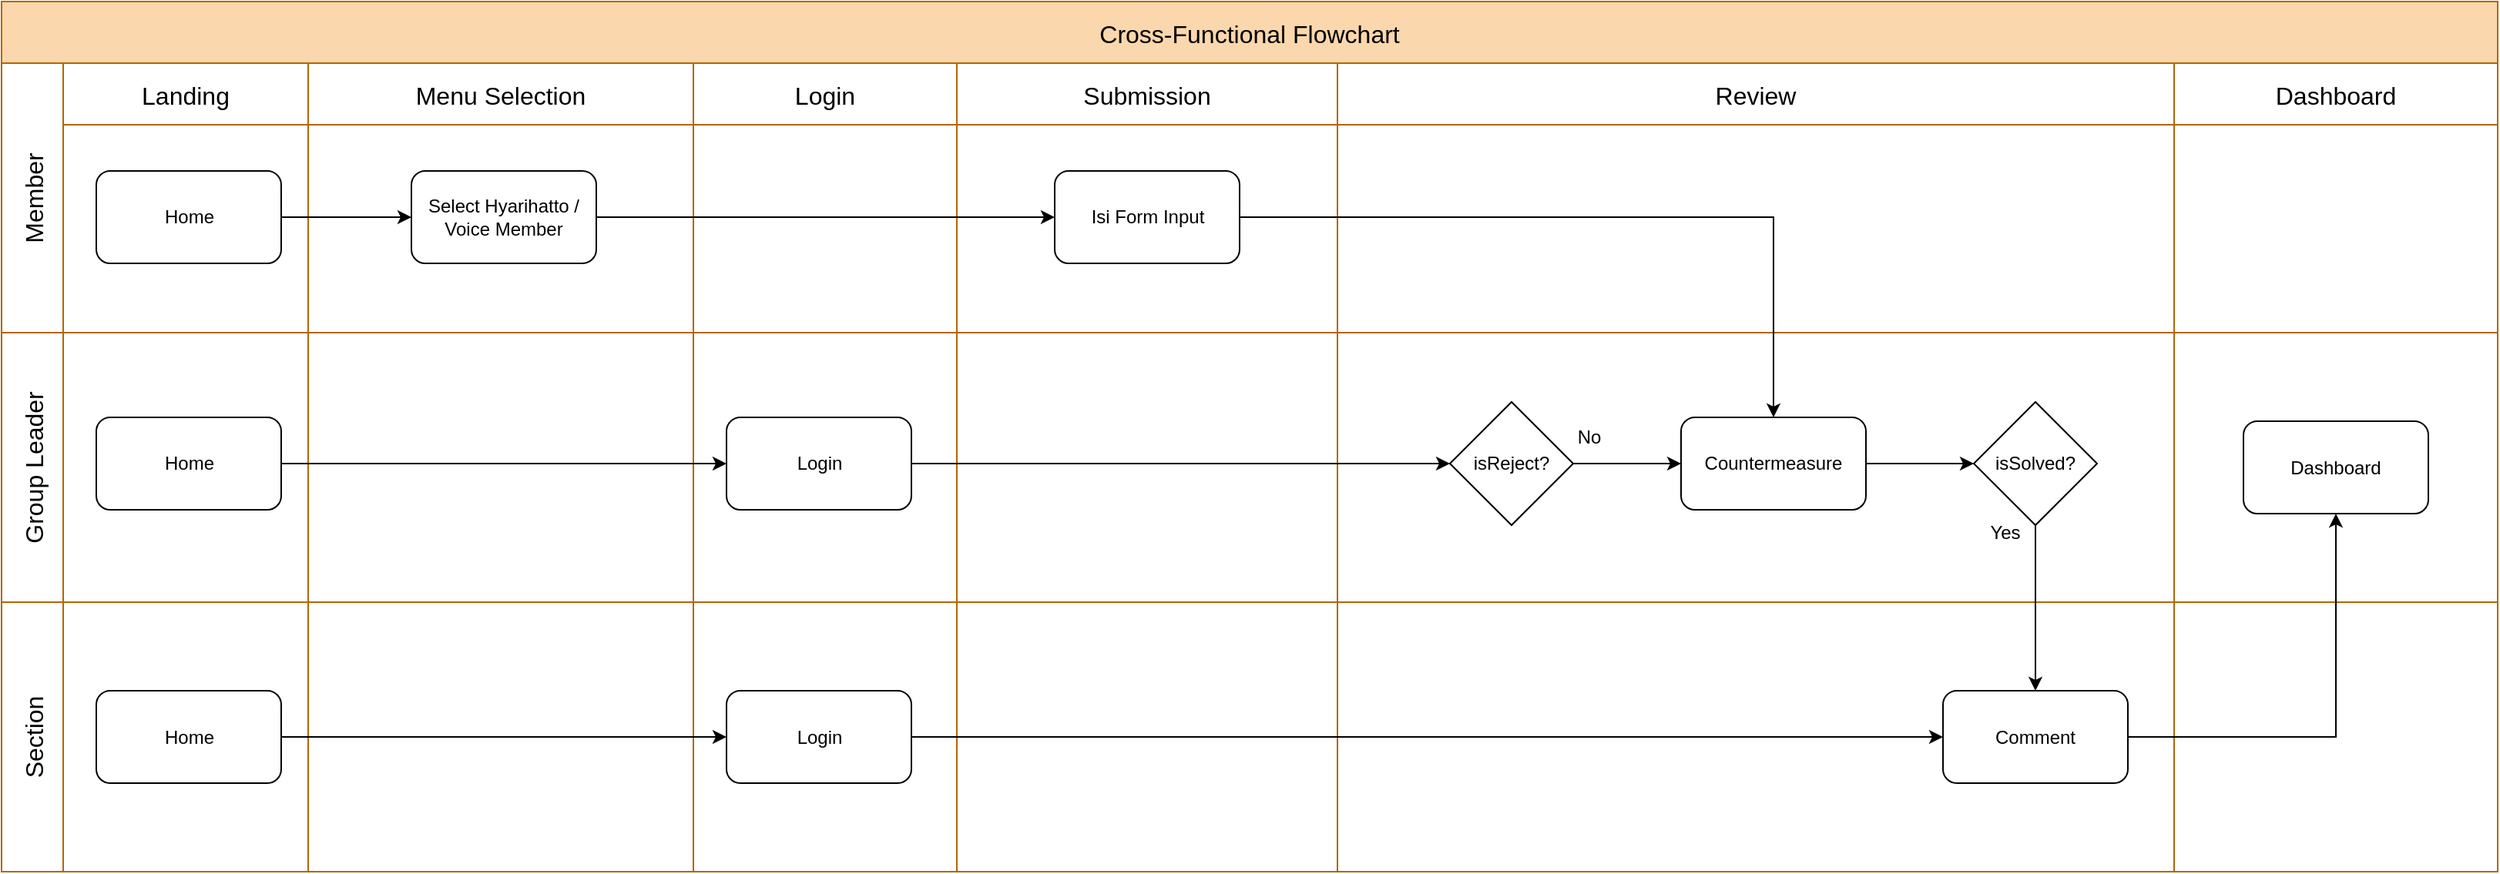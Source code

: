 <mxfile version="28.0.4" pages="2">
  <diagram name="Flow" id="3_3taDaGjorxa1kXOxA3">
    <mxGraphModel dx="1566" dy="955" grid="1" gridSize="10" guides="1" tooltips="1" connect="1" arrows="1" fold="1" page="1" pageScale="1" pageWidth="827" pageHeight="1169" background="none" math="0" shadow="0">
      <root>
        <mxCell id="0" />
        <mxCell id="1" parent="0" />
        <mxCell id="kq7BV1c0YRDyJNPSo61n-1" value="Cross-Functional Flowchart" style="shape=table;childLayout=tableLayout;startSize=40;collapsible=0;recursiveResize=0;expand=0;fontSize=16;fillColor=#fad7ac;strokeColor=#b46504;" parent="1" vertex="1">
          <mxGeometry x="110" y="100" width="1620" height="565" as="geometry" />
        </mxCell>
        <mxCell id="kq7BV1c0YRDyJNPSo61n-2" value="Member" style="shape=tableRow;horizontal=0;swimlaneHead=0;swimlaneBody=0;top=0;left=0;strokeColor=inherit;bottom=0;right=0;dropTarget=0;fontStyle=0;fillColor=none;points=[[0,0.5],[1,0.5]];portConstraint=eastwest;startSize=40;collapsible=0;recursiveResize=0;expand=0;fontSize=16;" parent="kq7BV1c0YRDyJNPSo61n-1" vertex="1">
          <mxGeometry y="40" width="1620" height="175" as="geometry" />
        </mxCell>
        <mxCell id="q9ts7s9ZTMUPt8uvNHyJ-1" value="Landing" style="swimlane;swimlaneHead=0;swimlaneBody=0;fontStyle=0;strokeColor=inherit;connectable=0;fillColor=none;startSize=40;collapsible=0;recursiveResize=0;expand=0;fontSize=16;" vertex="1" parent="kq7BV1c0YRDyJNPSo61n-2">
          <mxGeometry x="40" width="159" height="175" as="geometry">
            <mxRectangle width="159" height="175" as="alternateBounds" />
          </mxGeometry>
        </mxCell>
        <mxCell id="q9ts7s9ZTMUPt8uvNHyJ-7" value="Home" style="rounded=1;whiteSpace=wrap;html=1;" vertex="1" parent="q9ts7s9ZTMUPt8uvNHyJ-1">
          <mxGeometry x="21.5" y="70" width="120" height="60" as="geometry" />
        </mxCell>
        <mxCell id="fMi9tP_A_GL0l09tvma4-1" value="Menu Selection" style="swimlane;swimlaneHead=0;swimlaneBody=0;fontStyle=0;strokeColor=inherit;connectable=0;fillColor=none;startSize=40;collapsible=0;recursiveResize=0;expand=0;fontSize=16;" vertex="1" parent="kq7BV1c0YRDyJNPSo61n-2">
          <mxGeometry x="199" width="250" height="175" as="geometry">
            <mxRectangle width="250" height="175" as="alternateBounds" />
          </mxGeometry>
        </mxCell>
        <mxCell id="q9ts7s9ZTMUPt8uvNHyJ-4" value="Select Hyarihatto / Voice Member" style="rounded=1;whiteSpace=wrap;html=1;" vertex="1" parent="fMi9tP_A_GL0l09tvma4-1">
          <mxGeometry x="67" y="70" width="120" height="60" as="geometry" />
        </mxCell>
        <mxCell id="kq7BV1c0YRDyJNPSo61n-50" value="Login" style="swimlane;swimlaneHead=0;swimlaneBody=0;fontStyle=0;strokeColor=inherit;connectable=0;fillColor=none;startSize=40;collapsible=0;recursiveResize=0;expand=0;fontSize=16;" parent="kq7BV1c0YRDyJNPSo61n-2" vertex="1">
          <mxGeometry x="449" width="171" height="175" as="geometry">
            <mxRectangle width="171" height="175" as="alternateBounds" />
          </mxGeometry>
        </mxCell>
        <mxCell id="kq7BV1c0YRDyJNPSo61n-4" value="Submission" style="swimlane;swimlaneHead=0;swimlaneBody=0;fontStyle=0;strokeColor=inherit;connectable=0;fillColor=none;startSize=40;collapsible=0;recursiveResize=0;expand=0;fontSize=16;" parent="kq7BV1c0YRDyJNPSo61n-2" vertex="1">
          <mxGeometry x="620" width="247" height="175" as="geometry">
            <mxRectangle width="247" height="175" as="alternateBounds" />
          </mxGeometry>
        </mxCell>
        <mxCell id="kq7BV1c0YRDyJNPSo61n-14" value="Isi Form Input" style="rounded=1;whiteSpace=wrap;html=1;" parent="kq7BV1c0YRDyJNPSo61n-4" vertex="1">
          <mxGeometry x="63.5" y="70" width="120" height="60" as="geometry" />
        </mxCell>
        <mxCell id="kq7BV1c0YRDyJNPSo61n-5" value="Review" style="swimlane;swimlaneHead=0;swimlaneBody=0;fontStyle=0;strokeColor=inherit;connectable=0;fillColor=none;startSize=40;collapsible=0;recursiveResize=0;expand=0;fontSize=16;" parent="kq7BV1c0YRDyJNPSo61n-2" vertex="1">
          <mxGeometry x="867" width="543" height="175" as="geometry">
            <mxRectangle width="543" height="175" as="alternateBounds" />
          </mxGeometry>
        </mxCell>
        <mxCell id="kq7BV1c0YRDyJNPSo61n-48" value="Dashboard" style="swimlane;swimlaneHead=0;swimlaneBody=0;fontStyle=0;strokeColor=inherit;connectable=0;fillColor=none;startSize=40;collapsible=0;recursiveResize=0;expand=0;fontSize=16;" parent="kq7BV1c0YRDyJNPSo61n-2" vertex="1">
          <mxGeometry x="1410" width="210" height="175" as="geometry">
            <mxRectangle width="210" height="175" as="alternateBounds" />
          </mxGeometry>
        </mxCell>
        <mxCell id="q9ts7s9ZTMUPt8uvNHyJ-6" value="" style="edgeStyle=orthogonalEdgeStyle;rounded=0;orthogonalLoop=1;jettySize=auto;html=1;" edge="1" parent="kq7BV1c0YRDyJNPSo61n-2" source="q9ts7s9ZTMUPt8uvNHyJ-4" target="kq7BV1c0YRDyJNPSo61n-14">
          <mxGeometry relative="1" as="geometry">
            <mxPoint x="470" y="100" as="targetPoint" />
          </mxGeometry>
        </mxCell>
        <mxCell id="q9ts7s9ZTMUPt8uvNHyJ-8" value="" style="edgeStyle=orthogonalEdgeStyle;rounded=0;orthogonalLoop=1;jettySize=auto;html=1;" edge="1" parent="kq7BV1c0YRDyJNPSo61n-2" source="q9ts7s9ZTMUPt8uvNHyJ-7" target="q9ts7s9ZTMUPt8uvNHyJ-4">
          <mxGeometry relative="1" as="geometry" />
        </mxCell>
        <mxCell id="kq7BV1c0YRDyJNPSo61n-6" value="Group Leader" style="shape=tableRow;horizontal=0;swimlaneHead=0;swimlaneBody=0;top=0;left=0;strokeColor=inherit;bottom=0;right=0;dropTarget=0;fontStyle=0;fillColor=none;points=[[0,0.5],[1,0.5]];portConstraint=eastwest;startSize=40;collapsible=0;recursiveResize=0;expand=0;fontSize=16;" parent="kq7BV1c0YRDyJNPSo61n-1" vertex="1">
          <mxGeometry y="215" width="1620" height="175" as="geometry" />
        </mxCell>
        <mxCell id="q9ts7s9ZTMUPt8uvNHyJ-2" style="swimlane;swimlaneHead=0;swimlaneBody=0;fontStyle=0;connectable=0;strokeColor=inherit;fillColor=none;startSize=0;collapsible=0;recursiveResize=0;expand=0;fontSize=16;" vertex="1" parent="kq7BV1c0YRDyJNPSo61n-6">
          <mxGeometry x="40" width="159" height="175" as="geometry">
            <mxRectangle width="159" height="175" as="alternateBounds" />
          </mxGeometry>
        </mxCell>
        <mxCell id="q9ts7s9ZTMUPt8uvNHyJ-23" value="Home" style="rounded=1;whiteSpace=wrap;html=1;" vertex="1" parent="q9ts7s9ZTMUPt8uvNHyJ-2">
          <mxGeometry x="21.5" y="55" width="120" height="60" as="geometry" />
        </mxCell>
        <mxCell id="fMi9tP_A_GL0l09tvma4-2" style="swimlane;swimlaneHead=0;swimlaneBody=0;fontStyle=0;connectable=0;strokeColor=inherit;fillColor=none;startSize=0;collapsible=0;recursiveResize=0;expand=0;fontSize=16;" vertex="1" parent="kq7BV1c0YRDyJNPSo61n-6">
          <mxGeometry x="199" width="250" height="175" as="geometry">
            <mxRectangle width="250" height="175" as="alternateBounds" />
          </mxGeometry>
        </mxCell>
        <mxCell id="kq7BV1c0YRDyJNPSo61n-51" style="swimlane;swimlaneHead=0;swimlaneBody=0;fontStyle=0;connectable=0;strokeColor=inherit;fillColor=none;startSize=0;collapsible=0;recursiveResize=0;expand=0;fontSize=16;" parent="kq7BV1c0YRDyJNPSo61n-6" vertex="1">
          <mxGeometry x="449" width="171" height="175" as="geometry">
            <mxRectangle width="171" height="175" as="alternateBounds" />
          </mxGeometry>
        </mxCell>
        <mxCell id="kq7BV1c0YRDyJNPSo61n-35" value="Login" style="rounded=1;whiteSpace=wrap;html=1;" parent="kq7BV1c0YRDyJNPSo61n-51" vertex="1">
          <mxGeometry x="21.5" y="55" width="120" height="60" as="geometry" />
        </mxCell>
        <mxCell id="kq7BV1c0YRDyJNPSo61n-8" value="" style="swimlane;swimlaneHead=0;swimlaneBody=0;fontStyle=0;connectable=0;strokeColor=inherit;fillColor=none;startSize=0;collapsible=0;recursiveResize=0;expand=0;fontSize=16;" parent="kq7BV1c0YRDyJNPSo61n-6" vertex="1">
          <mxGeometry x="620" width="247" height="175" as="geometry">
            <mxRectangle width="247" height="175" as="alternateBounds" />
          </mxGeometry>
        </mxCell>
        <mxCell id="kq7BV1c0YRDyJNPSo61n-9" value="" style="swimlane;swimlaneHead=0;swimlaneBody=0;fontStyle=0;connectable=0;strokeColor=inherit;fillColor=none;startSize=0;collapsible=0;recursiveResize=0;expand=0;fontSize=16;" parent="kq7BV1c0YRDyJNPSo61n-6" vertex="1">
          <mxGeometry x="867" width="543" height="175" as="geometry">
            <mxRectangle width="543" height="175" as="alternateBounds" />
          </mxGeometry>
        </mxCell>
        <mxCell id="kq7BV1c0YRDyJNPSo61n-17" value="Countermeasure" style="whiteSpace=wrap;html=1;rounded=1;" parent="kq7BV1c0YRDyJNPSo61n-9" vertex="1">
          <mxGeometry x="223" y="55" width="120" height="60" as="geometry" />
        </mxCell>
        <mxCell id="o0FTnnT0fn2mkXaMO82--2" value="" style="edgeStyle=orthogonalEdgeStyle;rounded=0;orthogonalLoop=1;jettySize=auto;html=1;" parent="kq7BV1c0YRDyJNPSo61n-9" source="kq7BV1c0YRDyJNPSo61n-17" target="q9ts7s9ZTMUPt8uvNHyJ-42" edge="1">
          <mxGeometry relative="1" as="geometry">
            <mxPoint x="387" y="85" as="targetPoint" />
          </mxGeometry>
        </mxCell>
        <mxCell id="q9ts7s9ZTMUPt8uvNHyJ-32" value="" style="edgeStyle=orthogonalEdgeStyle;rounded=0;orthogonalLoop=1;jettySize=auto;html=1;" edge="1" parent="kq7BV1c0YRDyJNPSo61n-9" source="q9ts7s9ZTMUPt8uvNHyJ-29" target="kq7BV1c0YRDyJNPSo61n-17">
          <mxGeometry relative="1" as="geometry" />
        </mxCell>
        <mxCell id="q9ts7s9ZTMUPt8uvNHyJ-29" value="isReject?" style="rhombus;whiteSpace=wrap;html=1;" vertex="1" parent="kq7BV1c0YRDyJNPSo61n-9">
          <mxGeometry x="73" y="45" width="80" height="80" as="geometry" />
        </mxCell>
        <mxCell id="q9ts7s9ZTMUPt8uvNHyJ-42" value="isSolved?" style="rhombus;whiteSpace=wrap;html=1;" vertex="1" parent="kq7BV1c0YRDyJNPSo61n-9">
          <mxGeometry x="413" y="45" width="80" height="80" as="geometry" />
        </mxCell>
        <mxCell id="q9ts7s9ZTMUPt8uvNHyJ-44" value="Yes" style="text;html=1;align=center;verticalAlign=middle;resizable=0;points=[];autosize=1;strokeColor=none;fillColor=none;" vertex="1" parent="kq7BV1c0YRDyJNPSo61n-9">
          <mxGeometry x="413" y="115" width="40" height="30" as="geometry" />
        </mxCell>
        <mxCell id="kq7BV1c0YRDyJNPSo61n-49" style="swimlane;swimlaneHead=0;swimlaneBody=0;fontStyle=0;connectable=0;strokeColor=inherit;fillColor=none;startSize=0;collapsible=0;recursiveResize=0;expand=0;fontSize=16;" parent="kq7BV1c0YRDyJNPSo61n-6" vertex="1">
          <mxGeometry x="1410" width="210" height="175" as="geometry">
            <mxRectangle width="210" height="175" as="alternateBounds" />
          </mxGeometry>
        </mxCell>
        <mxCell id="kq7BV1c0YRDyJNPSo61n-19" value="Dashboard" style="whiteSpace=wrap;html=1;rounded=1;" parent="kq7BV1c0YRDyJNPSo61n-49" vertex="1">
          <mxGeometry x="45" y="57.5" width="120" height="60" as="geometry" />
        </mxCell>
        <mxCell id="q9ts7s9ZTMUPt8uvNHyJ-26" value="" style="edgeStyle=orthogonalEdgeStyle;rounded=0;orthogonalLoop=1;jettySize=auto;html=1;" edge="1" parent="kq7BV1c0YRDyJNPSo61n-6" source="q9ts7s9ZTMUPt8uvNHyJ-23" target="kq7BV1c0YRDyJNPSo61n-35">
          <mxGeometry relative="1" as="geometry">
            <mxPoint x="261.5" y="95" as="targetPoint" />
          </mxGeometry>
        </mxCell>
        <mxCell id="q9ts7s9ZTMUPt8uvNHyJ-31" value="" style="edgeStyle=orthogonalEdgeStyle;rounded=0;orthogonalLoop=1;jettySize=auto;html=1;" edge="1" parent="kq7BV1c0YRDyJNPSo61n-6" source="kq7BV1c0YRDyJNPSo61n-35" target="q9ts7s9ZTMUPt8uvNHyJ-29">
          <mxGeometry relative="1" as="geometry">
            <mxPoint x="670.5" y="85" as="targetPoint" />
          </mxGeometry>
        </mxCell>
        <mxCell id="kq7BV1c0YRDyJNPSo61n-60" value="Section" style="shape=tableRow;horizontal=0;swimlaneHead=0;swimlaneBody=0;top=0;left=0;strokeColor=inherit;bottom=0;right=0;dropTarget=0;fontStyle=0;fillColor=none;points=[[0,0.5],[1,0.5]];portConstraint=eastwest;startSize=40;collapsible=0;recursiveResize=0;expand=0;fontSize=16;" parent="kq7BV1c0YRDyJNPSo61n-1" vertex="1">
          <mxGeometry y="390" width="1620" height="175" as="geometry" />
        </mxCell>
        <mxCell id="q9ts7s9ZTMUPt8uvNHyJ-3" style="swimlane;swimlaneHead=0;swimlaneBody=0;fontStyle=0;connectable=0;strokeColor=inherit;fillColor=none;startSize=0;collapsible=0;recursiveResize=0;expand=0;fontSize=16;" vertex="1" parent="kq7BV1c0YRDyJNPSo61n-60">
          <mxGeometry x="40" width="159" height="175" as="geometry">
            <mxRectangle width="159" height="175" as="alternateBounds" />
          </mxGeometry>
        </mxCell>
        <mxCell id="q9ts7s9ZTMUPt8uvNHyJ-24" value="Home" style="rounded=1;whiteSpace=wrap;html=1;" vertex="1" parent="q9ts7s9ZTMUPt8uvNHyJ-3">
          <mxGeometry x="21.5" y="57.5" width="120" height="60" as="geometry" />
        </mxCell>
        <mxCell id="fMi9tP_A_GL0l09tvma4-3" style="swimlane;swimlaneHead=0;swimlaneBody=0;fontStyle=0;connectable=0;strokeColor=inherit;fillColor=none;startSize=0;collapsible=0;recursiveResize=0;expand=0;fontSize=16;" vertex="1" parent="kq7BV1c0YRDyJNPSo61n-60">
          <mxGeometry x="199" width="250" height="175" as="geometry">
            <mxRectangle width="250" height="175" as="alternateBounds" />
          </mxGeometry>
        </mxCell>
        <mxCell id="kq7BV1c0YRDyJNPSo61n-61" style="swimlane;swimlaneHead=0;swimlaneBody=0;fontStyle=0;connectable=0;strokeColor=inherit;fillColor=none;startSize=0;collapsible=0;recursiveResize=0;expand=0;fontSize=16;" parent="kq7BV1c0YRDyJNPSo61n-60" vertex="1">
          <mxGeometry x="449" width="171" height="175" as="geometry">
            <mxRectangle width="171" height="175" as="alternateBounds" />
          </mxGeometry>
        </mxCell>
        <mxCell id="kq7BV1c0YRDyJNPSo61n-66" value="Login" style="rounded=1;whiteSpace=wrap;html=1;" parent="kq7BV1c0YRDyJNPSo61n-61" vertex="1">
          <mxGeometry x="21.5" y="57.5" width="120" height="60" as="geometry" />
        </mxCell>
        <mxCell id="kq7BV1c0YRDyJNPSo61n-63" style="swimlane;swimlaneHead=0;swimlaneBody=0;fontStyle=0;connectable=0;strokeColor=inherit;fillColor=none;startSize=0;collapsible=0;recursiveResize=0;expand=0;fontSize=16;" parent="kq7BV1c0YRDyJNPSo61n-60" vertex="1">
          <mxGeometry x="620" width="247" height="175" as="geometry">
            <mxRectangle width="247" height="175" as="alternateBounds" />
          </mxGeometry>
        </mxCell>
        <mxCell id="kq7BV1c0YRDyJNPSo61n-64" style="swimlane;swimlaneHead=0;swimlaneBody=0;fontStyle=0;connectable=0;strokeColor=inherit;fillColor=none;startSize=0;collapsible=0;recursiveResize=0;expand=0;fontSize=16;" parent="kq7BV1c0YRDyJNPSo61n-60" vertex="1">
          <mxGeometry x="867" width="543" height="175" as="geometry">
            <mxRectangle width="543" height="175" as="alternateBounds" />
          </mxGeometry>
        </mxCell>
        <mxCell id="kq7BV1c0YRDyJNPSo61n-71" value="Comment" style="rounded=1;whiteSpace=wrap;html=1;" parent="kq7BV1c0YRDyJNPSo61n-64" vertex="1">
          <mxGeometry x="393" y="57.5" width="120" height="60" as="geometry" />
        </mxCell>
        <mxCell id="kq7BV1c0YRDyJNPSo61n-65" style="swimlane;swimlaneHead=0;swimlaneBody=0;fontStyle=0;connectable=0;strokeColor=inherit;fillColor=none;startSize=0;collapsible=0;recursiveResize=0;expand=0;fontSize=16;" parent="kq7BV1c0YRDyJNPSo61n-60" vertex="1">
          <mxGeometry x="1410" width="210" height="175" as="geometry">
            <mxRectangle width="210" height="175" as="alternateBounds" />
          </mxGeometry>
        </mxCell>
        <mxCell id="q9ts7s9ZTMUPt8uvNHyJ-28" value="" style="edgeStyle=orthogonalEdgeStyle;rounded=0;orthogonalLoop=1;jettySize=auto;html=1;" edge="1" parent="kq7BV1c0YRDyJNPSo61n-60" source="q9ts7s9ZTMUPt8uvNHyJ-24" target="kq7BV1c0YRDyJNPSo61n-66">
          <mxGeometry relative="1" as="geometry">
            <mxPoint x="261.5" y="87.5" as="targetPoint" />
          </mxGeometry>
        </mxCell>
        <mxCell id="q9ts7s9ZTMUPt8uvNHyJ-39" value="" style="edgeStyle=orthogonalEdgeStyle;rounded=0;orthogonalLoop=1;jettySize=auto;html=1;" edge="1" parent="kq7BV1c0YRDyJNPSo61n-60" source="kq7BV1c0YRDyJNPSo61n-66" target="kq7BV1c0YRDyJNPSo61n-71">
          <mxGeometry relative="1" as="geometry">
            <mxPoint x="950" y="87.5" as="targetPoint" />
          </mxGeometry>
        </mxCell>
        <mxCell id="kq7BV1c0YRDyJNPSo61n-75" value="" style="edgeStyle=orthogonalEdgeStyle;rounded=0;orthogonalLoop=1;jettySize=auto;html=1;" parent="kq7BV1c0YRDyJNPSo61n-1" source="kq7BV1c0YRDyJNPSo61n-71" target="kq7BV1c0YRDyJNPSo61n-19" edge="1">
          <mxGeometry relative="1" as="geometry">
            <mxPoint x="586" y="477.5" as="targetPoint" />
          </mxGeometry>
        </mxCell>
        <mxCell id="kq7BV1c0YRDyJNPSo61n-77" value="" style="edgeStyle=orthogonalEdgeStyle;rounded=0;orthogonalLoop=1;jettySize=auto;html=1;" parent="kq7BV1c0YRDyJNPSo61n-1" source="kq7BV1c0YRDyJNPSo61n-14" target="kq7BV1c0YRDyJNPSo61n-17" edge="1">
          <mxGeometry relative="1" as="geometry">
            <mxPoint x="922.5" y="140" as="targetPoint" />
          </mxGeometry>
        </mxCell>
        <mxCell id="q9ts7s9ZTMUPt8uvNHyJ-37" value="" style="edgeStyle=orthogonalEdgeStyle;rounded=0;orthogonalLoop=1;jettySize=auto;html=1;" edge="1" parent="kq7BV1c0YRDyJNPSo61n-1" source="q9ts7s9ZTMUPt8uvNHyJ-42" target="kq7BV1c0YRDyJNPSo61n-71">
          <mxGeometry relative="1" as="geometry">
            <mxPoint x="1340" y="510" as="sourcePoint" />
            <mxPoint x="990" y="437.5" as="targetPoint" />
            <Array as="points">
              <mxPoint x="1320" y="400" />
              <mxPoint x="1320" y="400" />
            </Array>
          </mxGeometry>
        </mxCell>
        <mxCell id="q9ts7s9ZTMUPt8uvNHyJ-45" value="No" style="text;html=1;align=center;verticalAlign=middle;resizable=0;points=[];autosize=1;strokeColor=none;fillColor=none;" vertex="1" parent="1">
          <mxGeometry x="1120" y="368" width="40" height="30" as="geometry" />
        </mxCell>
      </root>
    </mxGraphModel>
  </diagram>
  <diagram id="rYI_2ZwJC1zjv7oH_HPA" name="ERD">
    <mxGraphModel dx="1198" dy="1900" grid="1" gridSize="10" guides="1" tooltips="1" connect="1" arrows="1" fold="1" page="1" pageScale="1" pageWidth="827" pageHeight="1169" math="0" shadow="0">
      <root>
        <mxCell id="0" />
        <mxCell id="1" parent="0" />
        <mxCell id="0wWi3MIzr9U__tAlxVNl-11" value="Submissions" style="shape=table;startSize=30;container=1;collapsible=1;childLayout=tableLayout;fixedRows=1;rowLines=0;fontStyle=1;align=center;resizeLast=1;html=1;" parent="1" vertex="1">
          <mxGeometry x="413" y="160" width="180" height="330" as="geometry" />
        </mxCell>
        <mxCell id="0wWi3MIzr9U__tAlxVNl-12" value="" style="shape=tableRow;horizontal=0;startSize=0;swimlaneHead=0;swimlaneBody=0;fillColor=none;collapsible=0;dropTarget=0;points=[[0,0.5],[1,0.5]];portConstraint=eastwest;top=0;left=0;right=0;bottom=1;" parent="0wWi3MIzr9U__tAlxVNl-11" vertex="1">
          <mxGeometry y="30" width="180" height="30" as="geometry" />
        </mxCell>
        <mxCell id="0wWi3MIzr9U__tAlxVNl-13" value="PK" style="shape=partialRectangle;connectable=0;fillColor=none;top=0;left=0;bottom=0;right=0;fontStyle=1;overflow=hidden;whiteSpace=wrap;html=1;" parent="0wWi3MIzr9U__tAlxVNl-12" vertex="1">
          <mxGeometry width="30" height="30" as="geometry">
            <mxRectangle width="30" height="30" as="alternateBounds" />
          </mxGeometry>
        </mxCell>
        <mxCell id="0wWi3MIzr9U__tAlxVNl-14" value="UniqueID" style="shape=partialRectangle;connectable=0;fillColor=none;top=0;left=0;bottom=0;right=0;align=left;spacingLeft=6;fontStyle=5;overflow=hidden;whiteSpace=wrap;html=1;" parent="0wWi3MIzr9U__tAlxVNl-12" vertex="1">
          <mxGeometry x="30" width="150" height="30" as="geometry">
            <mxRectangle width="150" height="30" as="alternateBounds" />
          </mxGeometry>
        </mxCell>
        <mxCell id="NqKw32cm9OzFOOeb0fxM-37" value="" style="shape=tableRow;horizontal=0;startSize=0;swimlaneHead=0;swimlaneBody=0;fillColor=none;collapsible=0;dropTarget=0;points=[[0,0.5],[1,0.5]];portConstraint=eastwest;top=0;left=0;right=0;bottom=0;" parent="0wWi3MIzr9U__tAlxVNl-11" vertex="1">
          <mxGeometry y="60" width="180" height="30" as="geometry" />
        </mxCell>
        <mxCell id="NqKw32cm9OzFOOeb0fxM-38" value="" style="shape=partialRectangle;connectable=0;fillColor=none;top=0;left=0;bottom=0;right=0;editable=1;overflow=hidden;whiteSpace=wrap;html=1;" parent="NqKw32cm9OzFOOeb0fxM-37" vertex="1">
          <mxGeometry width="30" height="30" as="geometry">
            <mxRectangle width="30" height="30" as="alternateBounds" />
          </mxGeometry>
        </mxCell>
        <mxCell id="NqKw32cm9OzFOOeb0fxM-39" value="userId" style="shape=partialRectangle;connectable=0;fillColor=none;top=0;left=0;bottom=0;right=0;align=left;spacingLeft=6;overflow=hidden;whiteSpace=wrap;html=1;" parent="NqKw32cm9OzFOOeb0fxM-37" vertex="1">
          <mxGeometry x="30" width="150" height="30" as="geometry">
            <mxRectangle width="150" height="30" as="alternateBounds" />
          </mxGeometry>
        </mxCell>
        <mxCell id="0wWi3MIzr9U__tAlxVNl-15" value="" style="shape=tableRow;horizontal=0;startSize=0;swimlaneHead=0;swimlaneBody=0;fillColor=none;collapsible=0;dropTarget=0;points=[[0,0.5],[1,0.5]];portConstraint=eastwest;top=0;left=0;right=0;bottom=0;" parent="0wWi3MIzr9U__tAlxVNl-11" vertex="1">
          <mxGeometry y="90" width="180" height="30" as="geometry" />
        </mxCell>
        <mxCell id="0wWi3MIzr9U__tAlxVNl-16" value="" style="shape=partialRectangle;connectable=0;fillColor=none;top=0;left=0;bottom=0;right=0;editable=1;overflow=hidden;whiteSpace=wrap;html=1;" parent="0wWi3MIzr9U__tAlxVNl-15" vertex="1">
          <mxGeometry width="30" height="30" as="geometry">
            <mxRectangle width="30" height="30" as="alternateBounds" />
          </mxGeometry>
        </mxCell>
        <mxCell id="0wWi3MIzr9U__tAlxVNl-17" value="submissionNumber" style="shape=partialRectangle;connectable=0;fillColor=none;top=0;left=0;bottom=0;right=0;align=left;spacingLeft=6;overflow=hidden;whiteSpace=wrap;html=1;" parent="0wWi3MIzr9U__tAlxVNl-15" vertex="1">
          <mxGeometry x="30" width="150" height="30" as="geometry">
            <mxRectangle width="150" height="30" as="alternateBounds" />
          </mxGeometry>
        </mxCell>
        <mxCell id="4uTpu8m-JJAb9UnQDLUA-1" value="" style="shape=tableRow;horizontal=0;startSize=0;swimlaneHead=0;swimlaneBody=0;fillColor=none;collapsible=0;dropTarget=0;points=[[0,0.5],[1,0.5]];portConstraint=eastwest;top=0;left=0;right=0;bottom=0;" parent="0wWi3MIzr9U__tAlxVNl-11" vertex="1">
          <mxGeometry y="120" width="180" height="30" as="geometry" />
        </mxCell>
        <mxCell id="4uTpu8m-JJAb9UnQDLUA-2" value="" style="shape=partialRectangle;connectable=0;fillColor=none;top=0;left=0;bottom=0;right=0;editable=1;overflow=hidden;whiteSpace=wrap;html=1;" parent="4uTpu8m-JJAb9UnQDLUA-1" vertex="1">
          <mxGeometry width="30" height="30" as="geometry">
            <mxRectangle width="30" height="30" as="alternateBounds" />
          </mxGeometry>
        </mxCell>
        <mxCell id="4uTpu8m-JJAb9UnQDLUA-3" value="type" style="shape=partialRectangle;connectable=0;fillColor=none;top=0;left=0;bottom=0;right=0;align=left;spacingLeft=6;overflow=hidden;whiteSpace=wrap;html=1;" parent="4uTpu8m-JJAb9UnQDLUA-1" vertex="1">
          <mxGeometry x="30" width="150" height="30" as="geometry">
            <mxRectangle width="150" height="30" as="alternateBounds" />
          </mxGeometry>
        </mxCell>
        <mxCell id="NqKw32cm9OzFOOeb0fxM-34" value="" style="shape=tableRow;horizontal=0;startSize=0;swimlaneHead=0;swimlaneBody=0;fillColor=none;collapsible=0;dropTarget=0;points=[[0,0.5],[1,0.5]];portConstraint=eastwest;top=0;left=0;right=0;bottom=0;" parent="0wWi3MIzr9U__tAlxVNl-11" vertex="1">
          <mxGeometry y="150" width="180" height="30" as="geometry" />
        </mxCell>
        <mxCell id="NqKw32cm9OzFOOeb0fxM-35" value="" style="shape=partialRectangle;connectable=0;fillColor=none;top=0;left=0;bottom=0;right=0;editable=1;overflow=hidden;whiteSpace=wrap;html=1;" parent="NqKw32cm9OzFOOeb0fxM-34" vertex="1">
          <mxGeometry width="30" height="30" as="geometry">
            <mxRectangle width="30" height="30" as="alternateBounds" />
          </mxGeometry>
        </mxCell>
        <mxCell id="NqKw32cm9OzFOOeb0fxM-36" value="shift" style="shape=partialRectangle;connectable=0;fillColor=none;top=0;left=0;bottom=0;right=0;align=left;spacingLeft=6;overflow=hidden;whiteSpace=wrap;html=1;" parent="NqKw32cm9OzFOOeb0fxM-34" vertex="1">
          <mxGeometry x="30" width="150" height="30" as="geometry">
            <mxRectangle width="150" height="30" as="alternateBounds" />
          </mxGeometry>
        </mxCell>
        <mxCell id="0wWi3MIzr9U__tAlxVNl-18" value="" style="shape=tableRow;horizontal=0;startSize=0;swimlaneHead=0;swimlaneBody=0;fillColor=none;collapsible=0;dropTarget=0;points=[[0,0.5],[1,0.5]];portConstraint=eastwest;top=0;left=0;right=0;bottom=0;" parent="0wWi3MIzr9U__tAlxVNl-11" vertex="1">
          <mxGeometry y="180" width="180" height="30" as="geometry" />
        </mxCell>
        <mxCell id="0wWi3MIzr9U__tAlxVNl-19" value="" style="shape=partialRectangle;connectable=0;fillColor=none;top=0;left=0;bottom=0;right=0;editable=1;overflow=hidden;whiteSpace=wrap;html=1;" parent="0wWi3MIzr9U__tAlxVNl-18" vertex="1">
          <mxGeometry width="30" height="30" as="geometry">
            <mxRectangle width="30" height="30" as="alternateBounds" />
          </mxGeometry>
        </mxCell>
        <mxCell id="0wWi3MIzr9U__tAlxVNl-20" value="incidentDate" style="shape=partialRectangle;connectable=0;fillColor=none;top=0;left=0;bottom=0;right=0;align=left;spacingLeft=6;overflow=hidden;whiteSpace=wrap;html=1;" parent="0wWi3MIzr9U__tAlxVNl-18" vertex="1">
          <mxGeometry x="30" width="150" height="30" as="geometry">
            <mxRectangle width="150" height="30" as="alternateBounds" />
          </mxGeometry>
        </mxCell>
        <mxCell id="nkUtkli7cZ1_F6aFN8WG-1" value="" style="shape=tableRow;horizontal=0;startSize=0;swimlaneHead=0;swimlaneBody=0;fillColor=none;collapsible=0;dropTarget=0;points=[[0,0.5],[1,0.5]];portConstraint=eastwest;top=0;left=0;right=0;bottom=0;" parent="0wWi3MIzr9U__tAlxVNl-11" vertex="1">
          <mxGeometry y="210" width="180" height="30" as="geometry" />
        </mxCell>
        <mxCell id="nkUtkli7cZ1_F6aFN8WG-2" value="" style="shape=partialRectangle;connectable=0;fillColor=none;top=0;left=0;bottom=0;right=0;editable=1;overflow=hidden;whiteSpace=wrap;html=1;" parent="nkUtkli7cZ1_F6aFN8WG-1" vertex="1">
          <mxGeometry width="30" height="30" as="geometry">
            <mxRectangle width="30" height="30" as="alternateBounds" />
          </mxGeometry>
        </mxCell>
        <mxCell id="nkUtkli7cZ1_F6aFN8WG-3" value="incidentTime" style="shape=partialRectangle;connectable=0;fillColor=none;top=0;left=0;bottom=0;right=0;align=left;spacingLeft=6;overflow=hidden;whiteSpace=wrap;html=1;" parent="nkUtkli7cZ1_F6aFN8WG-1" vertex="1">
          <mxGeometry x="30" width="150" height="30" as="geometry">
            <mxRectangle width="150" height="30" as="alternateBounds" />
          </mxGeometry>
        </mxCell>
        <mxCell id="0wWi3MIzr9U__tAlxVNl-21" value="" style="shape=tableRow;horizontal=0;startSize=0;swimlaneHead=0;swimlaneBody=0;fillColor=none;collapsible=0;dropTarget=0;points=[[0,0.5],[1,0.5]];portConstraint=eastwest;top=0;left=0;right=0;bottom=0;" parent="0wWi3MIzr9U__tAlxVNl-11" vertex="1">
          <mxGeometry y="240" width="180" height="30" as="geometry" />
        </mxCell>
        <mxCell id="0wWi3MIzr9U__tAlxVNl-22" value="" style="shape=partialRectangle;connectable=0;fillColor=none;top=0;left=0;bottom=0;right=0;editable=1;overflow=hidden;whiteSpace=wrap;html=1;" parent="0wWi3MIzr9U__tAlxVNl-21" vertex="1">
          <mxGeometry width="30" height="30" as="geometry">
            <mxRectangle width="30" height="30" as="alternateBounds" />
          </mxGeometry>
        </mxCell>
        <mxCell id="0wWi3MIzr9U__tAlxVNl-23" value="workProcess" style="shape=partialRectangle;connectable=0;fillColor=none;top=0;left=0;bottom=0;right=0;align=left;spacingLeft=6;overflow=hidden;whiteSpace=wrap;html=1;" parent="0wWi3MIzr9U__tAlxVNl-21" vertex="1">
          <mxGeometry x="30" width="150" height="30" as="geometry">
            <mxRectangle width="150" height="30" as="alternateBounds" />
          </mxGeometry>
        </mxCell>
        <mxCell id="nkUtkli7cZ1_F6aFN8WG-4" value="" style="shape=tableRow;horizontal=0;startSize=0;swimlaneHead=0;swimlaneBody=0;fillColor=none;collapsible=0;dropTarget=0;points=[[0,0.5],[1,0.5]];portConstraint=eastwest;top=0;left=0;right=0;bottom=0;" parent="0wWi3MIzr9U__tAlxVNl-11" vertex="1">
          <mxGeometry y="270" width="180" height="30" as="geometry" />
        </mxCell>
        <mxCell id="nkUtkli7cZ1_F6aFN8WG-5" value="" style="shape=partialRectangle;connectable=0;fillColor=none;top=0;left=0;bottom=0;right=0;editable=1;overflow=hidden;whiteSpace=wrap;html=1;" parent="nkUtkli7cZ1_F6aFN8WG-4" vertex="1">
          <mxGeometry width="30" height="30" as="geometry">
            <mxRectangle width="30" height="30" as="alternateBounds" />
          </mxGeometry>
        </mxCell>
        <mxCell id="nkUtkli7cZ1_F6aFN8WG-6" value="location" style="shape=partialRectangle;connectable=0;fillColor=none;top=0;left=0;bottom=0;right=0;align=left;spacingLeft=6;overflow=hidden;whiteSpace=wrap;html=1;" parent="nkUtkli7cZ1_F6aFN8WG-4" vertex="1">
          <mxGeometry x="30" width="150" height="30" as="geometry">
            <mxRectangle width="150" height="30" as="alternateBounds" />
          </mxGeometry>
        </mxCell>
        <mxCell id="NqKw32cm9OzFOOeb0fxM-1" value="" style="shape=tableRow;horizontal=0;startSize=0;swimlaneHead=0;swimlaneBody=0;fillColor=none;collapsible=0;dropTarget=0;points=[[0,0.5],[1,0.5]];portConstraint=eastwest;top=0;left=0;right=0;bottom=0;" parent="0wWi3MIzr9U__tAlxVNl-11" vertex="1">
          <mxGeometry y="300" width="180" height="30" as="geometry" />
        </mxCell>
        <mxCell id="NqKw32cm9OzFOOeb0fxM-2" value="" style="shape=partialRectangle;connectable=0;fillColor=none;top=0;left=0;bottom=0;right=0;editable=1;overflow=hidden;whiteSpace=wrap;html=1;" parent="NqKw32cm9OzFOOeb0fxM-1" vertex="1">
          <mxGeometry width="30" height="30" as="geometry">
            <mxRectangle width="30" height="30" as="alternateBounds" />
          </mxGeometry>
        </mxCell>
        <mxCell id="NqKw32cm9OzFOOeb0fxM-3" value="status" style="shape=partialRectangle;connectable=0;fillColor=none;top=0;left=0;bottom=0;right=0;align=left;spacingLeft=6;overflow=hidden;whiteSpace=wrap;html=1;" parent="NqKw32cm9OzFOOeb0fxM-1" vertex="1">
          <mxGeometry x="30" width="150" height="30" as="geometry">
            <mxRectangle width="150" height="30" as="alternateBounds" />
          </mxGeometry>
        </mxCell>
        <mxCell id="4MyUviLPJcnwckWr-vDP-1" value="Reviews" style="shape=table;startSize=30;container=1;collapsible=1;childLayout=tableLayout;fixedRows=1;rowLines=0;fontStyle=1;align=center;resizeLast=1;html=1;" parent="1" vertex="1">
          <mxGeometry x="100" y="1210" width="180" height="330" as="geometry" />
        </mxCell>
        <mxCell id="4MyUviLPJcnwckWr-vDP-2" value="" style="shape=tableRow;horizontal=0;startSize=0;swimlaneHead=0;swimlaneBody=0;fillColor=none;collapsible=0;dropTarget=0;points=[[0,0.5],[1,0.5]];portConstraint=eastwest;top=0;left=0;right=0;bottom=1;" parent="4MyUviLPJcnwckWr-vDP-1" vertex="1">
          <mxGeometry y="30" width="180" height="30" as="geometry" />
        </mxCell>
        <mxCell id="4MyUviLPJcnwckWr-vDP-3" value="PK" style="shape=partialRectangle;connectable=0;fillColor=none;top=0;left=0;bottom=0;right=0;fontStyle=1;overflow=hidden;whiteSpace=wrap;html=1;" parent="4MyUviLPJcnwckWr-vDP-2" vertex="1">
          <mxGeometry width="30" height="30" as="geometry">
            <mxRectangle width="30" height="30" as="alternateBounds" />
          </mxGeometry>
        </mxCell>
        <mxCell id="4MyUviLPJcnwckWr-vDP-4" value="UniqueID" style="shape=partialRectangle;connectable=0;fillColor=none;top=0;left=0;bottom=0;right=0;align=left;spacingLeft=6;fontStyle=5;overflow=hidden;whiteSpace=wrap;html=1;" parent="4MyUviLPJcnwckWr-vDP-2" vertex="1">
          <mxGeometry x="30" width="150" height="30" as="geometry">
            <mxRectangle width="150" height="30" as="alternateBounds" />
          </mxGeometry>
        </mxCell>
        <mxCell id="NqKw32cm9OzFOOeb0fxM-70" value="" style="shape=tableRow;horizontal=0;startSize=0;swimlaneHead=0;swimlaneBody=0;fillColor=none;collapsible=0;dropTarget=0;points=[[0,0.5],[1,0.5]];portConstraint=eastwest;top=0;left=0;right=0;bottom=0;" parent="4MyUviLPJcnwckWr-vDP-1" vertex="1">
          <mxGeometry y="60" width="180" height="30" as="geometry" />
        </mxCell>
        <mxCell id="NqKw32cm9OzFOOeb0fxM-71" value="FK" style="shape=partialRectangle;connectable=0;fillColor=none;top=0;left=0;bottom=0;right=0;editable=1;overflow=hidden;whiteSpace=wrap;html=1;" parent="NqKw32cm9OzFOOeb0fxM-70" vertex="1">
          <mxGeometry width="30" height="30" as="geometry">
            <mxRectangle width="30" height="30" as="alternateBounds" />
          </mxGeometry>
        </mxCell>
        <mxCell id="NqKw32cm9OzFOOeb0fxM-72" value="submissionId" style="shape=partialRectangle;connectable=0;fillColor=none;top=0;left=0;bottom=0;right=0;align=left;spacingLeft=6;overflow=hidden;whiteSpace=wrap;html=1;" parent="NqKw32cm9OzFOOeb0fxM-70" vertex="1">
          <mxGeometry x="30" width="150" height="30" as="geometry">
            <mxRectangle width="150" height="30" as="alternateBounds" />
          </mxGeometry>
        </mxCell>
        <mxCell id="4MyUviLPJcnwckWr-vDP-5" value="" style="shape=tableRow;horizontal=0;startSize=0;swimlaneHead=0;swimlaneBody=0;fillColor=none;collapsible=0;dropTarget=0;points=[[0,0.5],[1,0.5]];portConstraint=eastwest;top=0;left=0;right=0;bottom=0;" parent="4MyUviLPJcnwckWr-vDP-1" vertex="1">
          <mxGeometry y="90" width="180" height="30" as="geometry" />
        </mxCell>
        <mxCell id="4MyUviLPJcnwckWr-vDP-6" value="" style="shape=partialRectangle;connectable=0;fillColor=none;top=0;left=0;bottom=0;right=0;editable=1;overflow=hidden;whiteSpace=wrap;html=1;" parent="4MyUviLPJcnwckWr-vDP-5" vertex="1">
          <mxGeometry width="30" height="30" as="geometry">
            <mxRectangle width="30" height="30" as="alternateBounds" />
          </mxGeometry>
        </mxCell>
        <mxCell id="4MyUviLPJcnwckWr-vDP-7" value="userId" style="shape=partialRectangle;connectable=0;fillColor=none;top=0;left=0;bottom=0;right=0;align=left;spacingLeft=6;overflow=hidden;whiteSpace=wrap;html=1;" parent="4MyUviLPJcnwckWr-vDP-5" vertex="1">
          <mxGeometry x="30" width="150" height="30" as="geometry">
            <mxRectangle width="150" height="30" as="alternateBounds" />
          </mxGeometry>
        </mxCell>
        <mxCell id="4MyUviLPJcnwckWr-vDP-8" value="" style="shape=tableRow;horizontal=0;startSize=0;swimlaneHead=0;swimlaneBody=0;fillColor=none;collapsible=0;dropTarget=0;points=[[0,0.5],[1,0.5]];portConstraint=eastwest;top=0;left=0;right=0;bottom=0;" parent="4MyUviLPJcnwckWr-vDP-1" vertex="1">
          <mxGeometry y="120" width="180" height="30" as="geometry" />
        </mxCell>
        <mxCell id="4MyUviLPJcnwckWr-vDP-9" value="" style="shape=partialRectangle;connectable=0;fillColor=none;top=0;left=0;bottom=0;right=0;editable=1;overflow=hidden;whiteSpace=wrap;html=1;" parent="4MyUviLPJcnwckWr-vDP-8" vertex="1">
          <mxGeometry width="30" height="30" as="geometry">
            <mxRectangle width="30" height="30" as="alternateBounds" />
          </mxGeometry>
        </mxCell>
        <mxCell id="4MyUviLPJcnwckWr-vDP-10" value="actionPic" style="shape=partialRectangle;connectable=0;fillColor=none;top=0;left=0;bottom=0;right=0;align=left;spacingLeft=6;overflow=hidden;whiteSpace=wrap;html=1;" parent="4MyUviLPJcnwckWr-vDP-8" vertex="1">
          <mxGeometry x="30" width="150" height="30" as="geometry">
            <mxRectangle width="150" height="30" as="alternateBounds" />
          </mxGeometry>
        </mxCell>
        <mxCell id="4uTpu8m-JJAb9UnQDLUA-46" value="" style="shape=tableRow;horizontal=0;startSize=0;swimlaneHead=0;swimlaneBody=0;fillColor=none;collapsible=0;dropTarget=0;points=[[0,0.5],[1,0.5]];portConstraint=eastwest;top=0;left=0;right=0;bottom=0;" parent="4MyUviLPJcnwckWr-vDP-1" vertex="1">
          <mxGeometry y="150" width="180" height="30" as="geometry" />
        </mxCell>
        <mxCell id="4uTpu8m-JJAb9UnQDLUA-47" value="" style="shape=partialRectangle;connectable=0;fillColor=none;top=0;left=0;bottom=0;right=0;editable=1;overflow=hidden;whiteSpace=wrap;html=1;" parent="4uTpu8m-JJAb9UnQDLUA-46" vertex="1">
          <mxGeometry width="30" height="30" as="geometry">
            <mxRectangle width="30" height="30" as="alternateBounds" />
          </mxGeometry>
        </mxCell>
        <mxCell id="4uTpu8m-JJAb9UnQDLUA-48" value="actionPicUserId" style="shape=partialRectangle;connectable=0;fillColor=none;top=0;left=0;bottom=0;right=0;align=left;spacingLeft=6;overflow=hidden;whiteSpace=wrap;html=1;" parent="4uTpu8m-JJAb9UnQDLUA-46" vertex="1">
          <mxGeometry x="30" width="150" height="30" as="geometry">
            <mxRectangle width="150" height="30" as="alternateBounds" />
          </mxGeometry>
        </mxCell>
        <mxCell id="4uTpu8m-JJAb9UnQDLUA-43" value="" style="shape=tableRow;horizontal=0;startSize=0;swimlaneHead=0;swimlaneBody=0;fillColor=none;collapsible=0;dropTarget=0;points=[[0,0.5],[1,0.5]];portConstraint=eastwest;top=0;left=0;right=0;bottom=0;" parent="4MyUviLPJcnwckWr-vDP-1" vertex="1">
          <mxGeometry y="180" width="180" height="30" as="geometry" />
        </mxCell>
        <mxCell id="4uTpu8m-JJAb9UnQDLUA-44" value="" style="shape=partialRectangle;connectable=0;fillColor=none;top=0;left=0;bottom=0;right=0;editable=1;overflow=hidden;whiteSpace=wrap;html=1;" parent="4uTpu8m-JJAb9UnQDLUA-43" vertex="1">
          <mxGeometry width="30" height="30" as="geometry">
            <mxRectangle width="30" height="30" as="alternateBounds" />
          </mxGeometry>
        </mxCell>
        <mxCell id="4uTpu8m-JJAb9UnQDLUA-45" value="actionPlan" style="shape=partialRectangle;connectable=0;fillColor=none;top=0;left=0;bottom=0;right=0;align=left;spacingLeft=6;overflow=hidden;whiteSpace=wrap;html=1;" parent="4uTpu8m-JJAb9UnQDLUA-43" vertex="1">
          <mxGeometry x="30" width="150" height="30" as="geometry">
            <mxRectangle width="150" height="30" as="alternateBounds" />
          </mxGeometry>
        </mxCell>
        <mxCell id="4uTpu8m-JJAb9UnQDLUA-49" value="" style="shape=tableRow;horizontal=0;startSize=0;swimlaneHead=0;swimlaneBody=0;fillColor=none;collapsible=0;dropTarget=0;points=[[0,0.5],[1,0.5]];portConstraint=eastwest;top=0;left=0;right=0;bottom=0;" parent="4MyUviLPJcnwckWr-vDP-1" vertex="1">
          <mxGeometry y="210" width="180" height="30" as="geometry" />
        </mxCell>
        <mxCell id="4uTpu8m-JJAb9UnQDLUA-50" value="" style="shape=partialRectangle;connectable=0;fillColor=none;top=0;left=0;bottom=0;right=0;editable=1;overflow=hidden;whiteSpace=wrap;html=1;" parent="4uTpu8m-JJAb9UnQDLUA-49" vertex="1">
          <mxGeometry width="30" height="30" as="geometry">
            <mxRectangle width="30" height="30" as="alternateBounds" />
          </mxGeometry>
        </mxCell>
        <mxCell id="4uTpu8m-JJAb9UnQDLUA-51" value="actionDate" style="shape=partialRectangle;connectable=0;fillColor=none;top=0;left=0;bottom=0;right=0;align=left;spacingLeft=6;overflow=hidden;whiteSpace=wrap;html=1;" parent="4uTpu8m-JJAb9UnQDLUA-49" vertex="1">
          <mxGeometry x="30" width="150" height="30" as="geometry">
            <mxRectangle width="150" height="30" as="alternateBounds" />
          </mxGeometry>
        </mxCell>
        <mxCell id="4uTpu8m-JJAb9UnQDLUA-55" value="" style="shape=tableRow;horizontal=0;startSize=0;swimlaneHead=0;swimlaneBody=0;fillColor=none;collapsible=0;dropTarget=0;points=[[0,0.5],[1,0.5]];portConstraint=eastwest;top=0;left=0;right=0;bottom=0;" parent="4MyUviLPJcnwckWr-vDP-1" vertex="1">
          <mxGeometry y="240" width="180" height="30" as="geometry" />
        </mxCell>
        <mxCell id="4uTpu8m-JJAb9UnQDLUA-56" value="" style="shape=partialRectangle;connectable=0;fillColor=none;top=0;left=0;bottom=0;right=0;editable=1;overflow=hidden;whiteSpace=wrap;html=1;" parent="4uTpu8m-JJAb9UnQDLUA-55" vertex="1">
          <mxGeometry width="30" height="30" as="geometry">
            <mxRectangle width="30" height="30" as="alternateBounds" />
          </mxGeometry>
        </mxCell>
        <mxCell id="4uTpu8m-JJAb9UnQDLUA-57" value="suggestion" style="shape=partialRectangle;connectable=0;fillColor=none;top=0;left=0;bottom=0;right=0;align=left;spacingLeft=6;overflow=hidden;whiteSpace=wrap;html=1;" parent="4uTpu8m-JJAb9UnQDLUA-55" vertex="1">
          <mxGeometry x="30" width="150" height="30" as="geometry">
            <mxRectangle width="150" height="30" as="alternateBounds" />
          </mxGeometry>
        </mxCell>
        <mxCell id="4uTpu8m-JJAb9UnQDLUA-58" value="" style="shape=tableRow;horizontal=0;startSize=0;swimlaneHead=0;swimlaneBody=0;fillColor=none;collapsible=0;dropTarget=0;points=[[0,0.5],[1,0.5]];portConstraint=eastwest;top=0;left=0;right=0;bottom=0;" parent="4MyUviLPJcnwckWr-vDP-1" vertex="1">
          <mxGeometry y="270" width="180" height="30" as="geometry" />
        </mxCell>
        <mxCell id="4uTpu8m-JJAb9UnQDLUA-59" value="" style="shape=partialRectangle;connectable=0;fillColor=none;top=0;left=0;bottom=0;right=0;editable=1;overflow=hidden;whiteSpace=wrap;html=1;" parent="4uTpu8m-JJAb9UnQDLUA-58" vertex="1">
          <mxGeometry width="30" height="30" as="geometry">
            <mxRectangle width="30" height="30" as="alternateBounds" />
          </mxGeometry>
        </mxCell>
        <mxCell id="4uTpu8m-JJAb9UnQDLUA-60" value="solvedAt" style="shape=partialRectangle;connectable=0;fillColor=none;top=0;left=0;bottom=0;right=0;align=left;spacingLeft=6;overflow=hidden;whiteSpace=wrap;html=1;" parent="4uTpu8m-JJAb9UnQDLUA-58" vertex="1">
          <mxGeometry x="30" width="150" height="30" as="geometry">
            <mxRectangle width="150" height="30" as="alternateBounds" />
          </mxGeometry>
        </mxCell>
        <mxCell id="rRjV8NO32pPkDLO8wWKH-1" value="" style="shape=tableRow;horizontal=0;startSize=0;swimlaneHead=0;swimlaneBody=0;fillColor=none;collapsible=0;dropTarget=0;points=[[0,0.5],[1,0.5]];portConstraint=eastwest;top=0;left=0;right=0;bottom=0;" parent="4MyUviLPJcnwckWr-vDP-1" vertex="1">
          <mxGeometry y="300" width="180" height="30" as="geometry" />
        </mxCell>
        <mxCell id="rRjV8NO32pPkDLO8wWKH-2" value="" style="shape=partialRectangle;connectable=0;fillColor=none;top=0;left=0;bottom=0;right=0;editable=1;overflow=hidden;whiteSpace=wrap;html=1;" parent="rRjV8NO32pPkDLO8wWKH-1" vertex="1">
          <mxGeometry width="30" height="30" as="geometry">
            <mxRectangle width="30" height="30" as="alternateBounds" />
          </mxGeometry>
        </mxCell>
        <mxCell id="rRjV8NO32pPkDLO8wWKH-3" value="proof" style="shape=partialRectangle;connectable=0;fillColor=none;top=0;left=0;bottom=0;right=0;align=left;spacingLeft=6;overflow=hidden;whiteSpace=wrap;html=1;" parent="rRjV8NO32pPkDLO8wWKH-1" vertex="1">
          <mxGeometry x="30" width="150" height="30" as="geometry">
            <mxRectangle width="150" height="30" as="alternateBounds" />
          </mxGeometry>
        </mxCell>
        <mxCell id="Q53GYkXe24fc1FNAbQnv-1" value="Hazard_Assessments" style="shape=table;startSize=30;container=1;collapsible=1;childLayout=tableLayout;fixedRows=1;rowLines=0;fontStyle=1;align=center;resizeLast=1;html=1;" parent="1" vertex="1">
          <mxGeometry x="100" y="220" width="180" height="240" as="geometry" />
        </mxCell>
        <mxCell id="Q53GYkXe24fc1FNAbQnv-2" value="" style="shape=tableRow;horizontal=0;startSize=0;swimlaneHead=0;swimlaneBody=0;fillColor=none;collapsible=0;dropTarget=0;points=[[0,0.5],[1,0.5]];portConstraint=eastwest;top=0;left=0;right=0;bottom=1;" parent="Q53GYkXe24fc1FNAbQnv-1" vertex="1">
          <mxGeometry y="30" width="180" height="30" as="geometry" />
        </mxCell>
        <mxCell id="Q53GYkXe24fc1FNAbQnv-3" value="PK" style="shape=partialRectangle;connectable=0;fillColor=none;top=0;left=0;bottom=0;right=0;fontStyle=1;overflow=hidden;whiteSpace=wrap;html=1;" parent="Q53GYkXe24fc1FNAbQnv-2" vertex="1">
          <mxGeometry width="30" height="30" as="geometry">
            <mxRectangle width="30" height="30" as="alternateBounds" />
          </mxGeometry>
        </mxCell>
        <mxCell id="Q53GYkXe24fc1FNAbQnv-4" value="UniqueID" style="shape=partialRectangle;connectable=0;fillColor=none;top=0;left=0;bottom=0;right=0;align=left;spacingLeft=6;fontStyle=5;overflow=hidden;whiteSpace=wrap;html=1;" parent="Q53GYkXe24fc1FNAbQnv-2" vertex="1">
          <mxGeometry x="30" width="150" height="30" as="geometry">
            <mxRectangle width="150" height="30" as="alternateBounds" />
          </mxGeometry>
        </mxCell>
        <mxCell id="Q53GYkXe24fc1FNAbQnv-5" value="" style="shape=tableRow;horizontal=0;startSize=0;swimlaneHead=0;swimlaneBody=0;fillColor=none;collapsible=0;dropTarget=0;points=[[0,0.5],[1,0.5]];portConstraint=eastwest;top=0;left=0;right=0;bottom=0;" parent="Q53GYkXe24fc1FNAbQnv-1" vertex="1">
          <mxGeometry y="60" width="180" height="30" as="geometry" />
        </mxCell>
        <mxCell id="Q53GYkXe24fc1FNAbQnv-6" value="FK" style="shape=partialRectangle;connectable=0;fillColor=none;top=0;left=0;bottom=0;right=0;editable=1;overflow=hidden;whiteSpace=wrap;html=1;" parent="Q53GYkXe24fc1FNAbQnv-5" vertex="1">
          <mxGeometry width="30" height="30" as="geometry">
            <mxRectangle width="30" height="30" as="alternateBounds" />
          </mxGeometry>
        </mxCell>
        <mxCell id="Q53GYkXe24fc1FNAbQnv-7" value="submissionId" style="shape=partialRectangle;connectable=0;fillColor=none;top=0;left=0;bottom=0;right=0;align=left;spacingLeft=6;overflow=hidden;whiteSpace=wrap;html=1;" parent="Q53GYkXe24fc1FNAbQnv-5" vertex="1">
          <mxGeometry x="30" width="150" height="30" as="geometry">
            <mxRectangle width="150" height="30" as="alternateBounds" />
          </mxGeometry>
        </mxCell>
        <mxCell id="Q53GYkXe24fc1FNAbQnv-8" value="" style="shape=tableRow;horizontal=0;startSize=0;swimlaneHead=0;swimlaneBody=0;fillColor=none;collapsible=0;dropTarget=0;points=[[0,0.5],[1,0.5]];portConstraint=eastwest;top=0;left=0;right=0;bottom=0;" parent="Q53GYkXe24fc1FNAbQnv-1" vertex="1">
          <mxGeometry y="90" width="180" height="30" as="geometry" />
        </mxCell>
        <mxCell id="Q53GYkXe24fc1FNAbQnv-9" value="" style="shape=partialRectangle;connectable=0;fillColor=none;top=0;left=0;bottom=0;right=0;editable=1;overflow=hidden;whiteSpace=wrap;html=1;" parent="Q53GYkXe24fc1FNAbQnv-8" vertex="1">
          <mxGeometry width="30" height="30" as="geometry">
            <mxRectangle width="30" height="30" as="alternateBounds" />
          </mxGeometry>
        </mxCell>
        <mxCell id="Q53GYkXe24fc1FNAbQnv-10" value="currentActivity" style="shape=partialRectangle;connectable=0;fillColor=none;top=0;left=0;bottom=0;right=0;align=left;spacingLeft=6;overflow=hidden;whiteSpace=wrap;html=1;" parent="Q53GYkXe24fc1FNAbQnv-8" vertex="1">
          <mxGeometry x="30" width="150" height="30" as="geometry">
            <mxRectangle width="150" height="30" as="alternateBounds" />
          </mxGeometry>
        </mxCell>
        <mxCell id="Q53GYkXe24fc1FNAbQnv-11" value="" style="shape=tableRow;horizontal=0;startSize=0;swimlaneHead=0;swimlaneBody=0;fillColor=none;collapsible=0;dropTarget=0;points=[[0,0.5],[1,0.5]];portConstraint=eastwest;top=0;left=0;right=0;bottom=0;" parent="Q53GYkXe24fc1FNAbQnv-1" vertex="1">
          <mxGeometry y="120" width="180" height="30" as="geometry" />
        </mxCell>
        <mxCell id="Q53GYkXe24fc1FNAbQnv-12" value="" style="shape=partialRectangle;connectable=0;fillColor=none;top=0;left=0;bottom=0;right=0;editable=1;overflow=hidden;whiteSpace=wrap;html=1;" parent="Q53GYkXe24fc1FNAbQnv-11" vertex="1">
          <mxGeometry width="30" height="30" as="geometry">
            <mxRectangle width="30" height="30" as="alternateBounds" />
          </mxGeometry>
        </mxCell>
        <mxCell id="Q53GYkXe24fc1FNAbQnv-13" value="potentialHazard" style="shape=partialRectangle;connectable=0;fillColor=none;top=0;left=0;bottom=0;right=0;align=left;spacingLeft=6;overflow=hidden;whiteSpace=wrap;html=1;" parent="Q53GYkXe24fc1FNAbQnv-11" vertex="1">
          <mxGeometry x="30" width="150" height="30" as="geometry">
            <mxRectangle width="150" height="30" as="alternateBounds" />
          </mxGeometry>
        </mxCell>
        <mxCell id="nkUtkli7cZ1_F6aFN8WG-8" value="" style="shape=tableRow;horizontal=0;startSize=0;swimlaneHead=0;swimlaneBody=0;fillColor=none;collapsible=0;dropTarget=0;points=[[0,0.5],[1,0.5]];portConstraint=eastwest;top=0;left=0;right=0;bottom=0;" parent="Q53GYkXe24fc1FNAbQnv-1" vertex="1">
          <mxGeometry y="150" width="180" height="30" as="geometry" />
        </mxCell>
        <mxCell id="nkUtkli7cZ1_F6aFN8WG-9" value="" style="shape=partialRectangle;connectable=0;fillColor=none;top=0;left=0;bottom=0;right=0;editable=1;overflow=hidden;whiteSpace=wrap;html=1;" parent="nkUtkli7cZ1_F6aFN8WG-8" vertex="1">
          <mxGeometry width="30" height="30" as="geometry">
            <mxRectangle width="30" height="30" as="alternateBounds" />
          </mxGeometry>
        </mxCell>
        <mxCell id="nkUtkli7cZ1_F6aFN8WG-10" value="hazardReason" style="shape=partialRectangle;connectable=0;fillColor=none;top=0;left=0;bottom=0;right=0;align=left;spacingLeft=6;overflow=hidden;whiteSpace=wrap;html=1;" parent="nkUtkli7cZ1_F6aFN8WG-8" vertex="1">
          <mxGeometry x="30" width="150" height="30" as="geometry">
            <mxRectangle width="150" height="30" as="alternateBounds" />
          </mxGeometry>
        </mxCell>
        <mxCell id="nkUtkli7cZ1_F6aFN8WG-11" value="" style="shape=tableRow;horizontal=0;startSize=0;swimlaneHead=0;swimlaneBody=0;fillColor=none;collapsible=0;dropTarget=0;points=[[0,0.5],[1,0.5]];portConstraint=eastwest;top=0;left=0;right=0;bottom=0;" parent="Q53GYkXe24fc1FNAbQnv-1" vertex="1">
          <mxGeometry y="180" width="180" height="30" as="geometry" />
        </mxCell>
        <mxCell id="nkUtkli7cZ1_F6aFN8WG-12" value="" style="shape=partialRectangle;connectable=0;fillColor=none;top=0;left=0;bottom=0;right=0;editable=1;overflow=hidden;whiteSpace=wrap;html=1;" parent="nkUtkli7cZ1_F6aFN8WG-11" vertex="1">
          <mxGeometry width="30" height="30" as="geometry">
            <mxRectangle width="30" height="30" as="alternateBounds" />
          </mxGeometry>
        </mxCell>
        <mxCell id="nkUtkli7cZ1_F6aFN8WG-13" value="expectedCondition" style="shape=partialRectangle;connectable=0;fillColor=none;top=0;left=0;bottom=0;right=0;align=left;spacingLeft=6;overflow=hidden;whiteSpace=wrap;html=1;" parent="nkUtkli7cZ1_F6aFN8WG-11" vertex="1">
          <mxGeometry x="30" width="150" height="30" as="geometry">
            <mxRectangle width="150" height="30" as="alternateBounds" />
          </mxGeometry>
        </mxCell>
        <mxCell id="nkUtkli7cZ1_F6aFN8WG-14" value="" style="shape=tableRow;horizontal=0;startSize=0;swimlaneHead=0;swimlaneBody=0;fillColor=none;collapsible=0;dropTarget=0;points=[[0,0.5],[1,0.5]];portConstraint=eastwest;top=0;left=0;right=0;bottom=0;" parent="Q53GYkXe24fc1FNAbQnv-1" vertex="1">
          <mxGeometry y="210" width="180" height="30" as="geometry" />
        </mxCell>
        <mxCell id="nkUtkli7cZ1_F6aFN8WG-15" value="" style="shape=partialRectangle;connectable=0;fillColor=none;top=0;left=0;bottom=0;right=0;editable=1;overflow=hidden;whiteSpace=wrap;html=1;" parent="nkUtkli7cZ1_F6aFN8WG-14" vertex="1">
          <mxGeometry width="30" height="30" as="geometry">
            <mxRectangle width="30" height="30" as="alternateBounds" />
          </mxGeometry>
        </mxCell>
        <mxCell id="nkUtkli7cZ1_F6aFN8WG-16" value="improvementSuggestion" style="shape=partialRectangle;connectable=0;fillColor=none;top=0;left=0;bottom=0;right=0;align=left;spacingLeft=6;overflow=hidden;whiteSpace=wrap;html=1;" parent="nkUtkli7cZ1_F6aFN8WG-14" vertex="1">
          <mxGeometry x="30" width="150" height="30" as="geometry">
            <mxRectangle width="150" height="30" as="alternateBounds" />
          </mxGeometry>
        </mxCell>
        <mxCell id="Q53GYkXe24fc1FNAbQnv-14" value="Hazard_Reports" style="shape=table;startSize=30;container=1;collapsible=1;childLayout=tableLayout;fixedRows=1;rowLines=0;fontStyle=1;align=center;resizeLast=1;html=1;" parent="1" vertex="1">
          <mxGeometry x="100" y="550" width="180" height="300" as="geometry" />
        </mxCell>
        <mxCell id="Q53GYkXe24fc1FNAbQnv-15" value="" style="shape=tableRow;horizontal=0;startSize=0;swimlaneHead=0;swimlaneBody=0;fillColor=none;collapsible=0;dropTarget=0;points=[[0,0.5],[1,0.5]];portConstraint=eastwest;top=0;left=0;right=0;bottom=1;" parent="Q53GYkXe24fc1FNAbQnv-14" vertex="1">
          <mxGeometry y="30" width="180" height="30" as="geometry" />
        </mxCell>
        <mxCell id="Q53GYkXe24fc1FNAbQnv-16" value="PK" style="shape=partialRectangle;connectable=0;fillColor=none;top=0;left=0;bottom=0;right=0;fontStyle=1;overflow=hidden;whiteSpace=wrap;html=1;" parent="Q53GYkXe24fc1FNAbQnv-15" vertex="1">
          <mxGeometry width="30" height="30" as="geometry">
            <mxRectangle width="30" height="30" as="alternateBounds" />
          </mxGeometry>
        </mxCell>
        <mxCell id="Q53GYkXe24fc1FNAbQnv-17" value="UniqueID" style="shape=partialRectangle;connectable=0;fillColor=none;top=0;left=0;bottom=0;right=0;align=left;spacingLeft=6;fontStyle=5;overflow=hidden;whiteSpace=wrap;html=1;" parent="Q53GYkXe24fc1FNAbQnv-15" vertex="1">
          <mxGeometry x="30" width="150" height="30" as="geometry">
            <mxRectangle width="150" height="30" as="alternateBounds" />
          </mxGeometry>
        </mxCell>
        <mxCell id="Q53GYkXe24fc1FNAbQnv-18" value="" style="shape=tableRow;horizontal=0;startSize=0;swimlaneHead=0;swimlaneBody=0;fillColor=none;collapsible=0;dropTarget=0;points=[[0,0.5],[1,0.5]];portConstraint=eastwest;top=0;left=0;right=0;bottom=0;" parent="Q53GYkXe24fc1FNAbQnv-14" vertex="1">
          <mxGeometry y="60" width="180" height="30" as="geometry" />
        </mxCell>
        <mxCell id="Q53GYkXe24fc1FNAbQnv-19" value="FK" style="shape=partialRectangle;connectable=0;fillColor=none;top=0;left=0;bottom=0;right=0;editable=1;overflow=hidden;whiteSpace=wrap;html=1;" parent="Q53GYkXe24fc1FNAbQnv-18" vertex="1">
          <mxGeometry width="30" height="30" as="geometry">
            <mxRectangle width="30" height="30" as="alternateBounds" />
          </mxGeometry>
        </mxCell>
        <mxCell id="Q53GYkXe24fc1FNAbQnv-20" value="submissionId" style="shape=partialRectangle;connectable=0;fillColor=none;top=0;left=0;bottom=0;right=0;align=left;spacingLeft=6;overflow=hidden;whiteSpace=wrap;html=1;" parent="Q53GYkXe24fc1FNAbQnv-18" vertex="1">
          <mxGeometry x="30" width="150" height="30" as="geometry">
            <mxRectangle width="150" height="30" as="alternateBounds" />
          </mxGeometry>
        </mxCell>
        <mxCell id="Q53GYkXe24fc1FNAbQnv-21" value="" style="shape=tableRow;horizontal=0;startSize=0;swimlaneHead=0;swimlaneBody=0;fillColor=none;collapsible=0;dropTarget=0;points=[[0,0.5],[1,0.5]];portConstraint=eastwest;top=0;left=0;right=0;bottom=0;" parent="Q53GYkXe24fc1FNAbQnv-14" vertex="1">
          <mxGeometry y="90" width="180" height="30" as="geometry" />
        </mxCell>
        <mxCell id="Q53GYkXe24fc1FNAbQnv-22" value="" style="shape=partialRectangle;connectable=0;fillColor=none;top=0;left=0;bottom=0;right=0;editable=1;overflow=hidden;whiteSpace=wrap;html=1;" parent="Q53GYkXe24fc1FNAbQnv-21" vertex="1">
          <mxGeometry width="30" height="30" as="geometry">
            <mxRectangle width="30" height="30" as="alternateBounds" />
          </mxGeometry>
        </mxCell>
        <mxCell id="Q53GYkXe24fc1FNAbQnv-23" value="pattern" style="shape=partialRectangle;connectable=0;fillColor=none;top=0;left=0;bottom=0;right=0;align=left;spacingLeft=6;overflow=hidden;whiteSpace=wrap;html=1;" parent="Q53GYkXe24fc1FNAbQnv-21" vertex="1">
          <mxGeometry x="30" width="150" height="30" as="geometry">
            <mxRectangle width="150" height="30" as="alternateBounds" />
          </mxGeometry>
        </mxCell>
        <mxCell id="Q53GYkXe24fc1FNAbQnv-24" value="" style="shape=tableRow;horizontal=0;startSize=0;swimlaneHead=0;swimlaneBody=0;fillColor=none;collapsible=0;dropTarget=0;points=[[0,0.5],[1,0.5]];portConstraint=eastwest;top=0;left=0;right=0;bottom=0;" parent="Q53GYkXe24fc1FNAbQnv-14" vertex="1">
          <mxGeometry y="120" width="180" height="30" as="geometry" />
        </mxCell>
        <mxCell id="Q53GYkXe24fc1FNAbQnv-25" value="" style="shape=partialRectangle;connectable=0;fillColor=none;top=0;left=0;bottom=0;right=0;editable=1;overflow=hidden;whiteSpace=wrap;html=1;" parent="Q53GYkXe24fc1FNAbQnv-24" vertex="1">
          <mxGeometry width="30" height="30" as="geometry">
            <mxRectangle width="30" height="30" as="alternateBounds" />
          </mxGeometry>
        </mxCell>
        <mxCell id="Q53GYkXe24fc1FNAbQnv-26" value="source" style="shape=partialRectangle;connectable=0;fillColor=none;top=0;left=0;bottom=0;right=0;align=left;spacingLeft=6;overflow=hidden;whiteSpace=wrap;html=1;" parent="Q53GYkXe24fc1FNAbQnv-24" vertex="1">
          <mxGeometry x="30" width="150" height="30" as="geometry">
            <mxRectangle width="150" height="30" as="alternateBounds" />
          </mxGeometry>
        </mxCell>
        <mxCell id="nkUtkli7cZ1_F6aFN8WG-19" value="" style="shape=tableRow;horizontal=0;startSize=0;swimlaneHead=0;swimlaneBody=0;fillColor=none;collapsible=0;dropTarget=0;points=[[0,0.5],[1,0.5]];portConstraint=eastwest;top=0;left=0;right=0;bottom=0;" parent="Q53GYkXe24fc1FNAbQnv-14" vertex="1">
          <mxGeometry y="150" width="180" height="30" as="geometry" />
        </mxCell>
        <mxCell id="nkUtkli7cZ1_F6aFN8WG-20" value="" style="shape=partialRectangle;connectable=0;fillColor=none;top=0;left=0;bottom=0;right=0;editable=1;overflow=hidden;whiteSpace=wrap;html=1;" parent="nkUtkli7cZ1_F6aFN8WG-19" vertex="1">
          <mxGeometry width="30" height="30" as="geometry">
            <mxRectangle width="30" height="30" as="alternateBounds" />
          </mxGeometry>
        </mxCell>
        <mxCell id="nkUtkli7cZ1_F6aFN8WG-21" value="injured" style="shape=partialRectangle;connectable=0;fillColor=none;top=0;left=0;bottom=0;right=0;align=left;spacingLeft=6;overflow=hidden;whiteSpace=wrap;html=1;" parent="nkUtkli7cZ1_F6aFN8WG-19" vertex="1">
          <mxGeometry x="30" width="150" height="30" as="geometry">
            <mxRectangle width="150" height="30" as="alternateBounds" />
          </mxGeometry>
        </mxCell>
        <mxCell id="nkUtkli7cZ1_F6aFN8WG-22" value="" style="shape=tableRow;horizontal=0;startSize=0;swimlaneHead=0;swimlaneBody=0;fillColor=none;collapsible=0;dropTarget=0;points=[[0,0.5],[1,0.5]];portConstraint=eastwest;top=0;left=0;right=0;bottom=0;" parent="Q53GYkXe24fc1FNAbQnv-14" vertex="1">
          <mxGeometry y="180" width="180" height="30" as="geometry" />
        </mxCell>
        <mxCell id="nkUtkli7cZ1_F6aFN8WG-23" value="" style="shape=partialRectangle;connectable=0;fillColor=none;top=0;left=0;bottom=0;right=0;editable=1;overflow=hidden;whiteSpace=wrap;html=1;" parent="nkUtkli7cZ1_F6aFN8WG-22" vertex="1">
          <mxGeometry width="30" height="30" as="geometry">
            <mxRectangle width="30" height="30" as="alternateBounds" />
          </mxGeometry>
        </mxCell>
        <mxCell id="nkUtkli7cZ1_F6aFN8WG-24" value="cause" style="shape=partialRectangle;connectable=0;fillColor=none;top=0;left=0;bottom=0;right=0;align=left;spacingLeft=6;overflow=hidden;whiteSpace=wrap;html=1;" parent="nkUtkli7cZ1_F6aFN8WG-22" vertex="1">
          <mxGeometry x="30" width="150" height="30" as="geometry">
            <mxRectangle width="150" height="30" as="alternateBounds" />
          </mxGeometry>
        </mxCell>
        <mxCell id="nkUtkli7cZ1_F6aFN8WG-25" value="" style="shape=tableRow;horizontal=0;startSize=0;swimlaneHead=0;swimlaneBody=0;fillColor=none;collapsible=0;dropTarget=0;points=[[0,0.5],[1,0.5]];portConstraint=eastwest;top=0;left=0;right=0;bottom=0;" parent="Q53GYkXe24fc1FNAbQnv-14" vertex="1">
          <mxGeometry y="210" width="180" height="30" as="geometry" />
        </mxCell>
        <mxCell id="nkUtkli7cZ1_F6aFN8WG-26" value="" style="shape=partialRectangle;connectable=0;fillColor=none;top=0;left=0;bottom=0;right=0;editable=1;overflow=hidden;whiteSpace=wrap;html=1;" parent="nkUtkli7cZ1_F6aFN8WG-25" vertex="1">
          <mxGeometry width="30" height="30" as="geometry">
            <mxRectangle width="30" height="30" as="alternateBounds" />
          </mxGeometry>
        </mxCell>
        <mxCell id="nkUtkli7cZ1_F6aFN8WG-27" value="category" style="shape=partialRectangle;connectable=0;fillColor=none;top=0;left=0;bottom=0;right=0;align=left;spacingLeft=6;overflow=hidden;whiteSpace=wrap;html=1;" parent="nkUtkli7cZ1_F6aFN8WG-25" vertex="1">
          <mxGeometry x="30" width="150" height="30" as="geometry">
            <mxRectangle width="150" height="30" as="alternateBounds" />
          </mxGeometry>
        </mxCell>
        <mxCell id="nkUtkli7cZ1_F6aFN8WG-28" value="" style="shape=tableRow;horizontal=0;startSize=0;swimlaneHead=0;swimlaneBody=0;fillColor=none;collapsible=0;dropTarget=0;points=[[0,0.5],[1,0.5]];portConstraint=eastwest;top=0;left=0;right=0;bottom=0;" parent="Q53GYkXe24fc1FNAbQnv-14" vertex="1">
          <mxGeometry y="240" width="180" height="30" as="geometry" />
        </mxCell>
        <mxCell id="nkUtkli7cZ1_F6aFN8WG-29" value="" style="shape=partialRectangle;connectable=0;fillColor=none;top=0;left=0;bottom=0;right=0;editable=1;overflow=hidden;whiteSpace=wrap;html=1;" parent="nkUtkli7cZ1_F6aFN8WG-28" vertex="1">
          <mxGeometry width="30" height="30" as="geometry">
            <mxRectangle width="30" height="30" as="alternateBounds" />
          </mxGeometry>
        </mxCell>
        <mxCell id="nkUtkli7cZ1_F6aFN8WG-30" value="accidentType" style="shape=partialRectangle;connectable=0;fillColor=none;top=0;left=0;bottom=0;right=0;align=left;spacingLeft=6;overflow=hidden;whiteSpace=wrap;html=1;" parent="nkUtkli7cZ1_F6aFN8WG-28" vertex="1">
          <mxGeometry x="30" width="150" height="30" as="geometry">
            <mxRectangle width="150" height="30" as="alternateBounds" />
          </mxGeometry>
        </mxCell>
        <mxCell id="NqKw32cm9OzFOOeb0fxM-43" value="" style="shape=tableRow;horizontal=0;startSize=0;swimlaneHead=0;swimlaneBody=0;fillColor=none;collapsible=0;dropTarget=0;points=[[0,0.5],[1,0.5]];portConstraint=eastwest;top=0;left=0;right=0;bottom=0;" parent="Q53GYkXe24fc1FNAbQnv-14" vertex="1">
          <mxGeometry y="270" width="180" height="30" as="geometry" />
        </mxCell>
        <mxCell id="NqKw32cm9OzFOOeb0fxM-44" value="" style="shape=partialRectangle;connectable=0;fillColor=none;top=0;left=0;bottom=0;right=0;editable=1;overflow=hidden;whiteSpace=wrap;html=1;" parent="NqKw32cm9OzFOOeb0fxM-43" vertex="1">
          <mxGeometry width="30" height="30" as="geometry">
            <mxRectangle width="30" height="30" as="alternateBounds" />
          </mxGeometry>
        </mxCell>
        <mxCell id="NqKw32cm9OzFOOeb0fxM-45" value="proof" style="shape=partialRectangle;connectable=0;fillColor=none;top=0;left=0;bottom=0;right=0;align=left;spacingLeft=6;overflow=hidden;whiteSpace=wrap;html=1;" parent="NqKw32cm9OzFOOeb0fxM-43" vertex="1">
          <mxGeometry x="30" width="150" height="30" as="geometry">
            <mxRectangle width="150" height="30" as="alternateBounds" />
          </mxGeometry>
        </mxCell>
        <mxCell id="1b11lShgXIXKn7zIcevQ-1" value="Accident_Levels" style="shape=table;startSize=30;container=1;collapsible=1;childLayout=tableLayout;fixedRows=1;rowLines=0;fontStyle=1;align=center;resizeLast=1;html=1;" parent="1" vertex="1">
          <mxGeometry x="440" y="610" width="180" height="150" as="geometry" />
        </mxCell>
        <mxCell id="1b11lShgXIXKn7zIcevQ-2" value="" style="shape=tableRow;horizontal=0;startSize=0;swimlaneHead=0;swimlaneBody=0;fillColor=none;collapsible=0;dropTarget=0;points=[[0,0.5],[1,0.5]];portConstraint=eastwest;top=0;left=0;right=0;bottom=1;" parent="1b11lShgXIXKn7zIcevQ-1" vertex="1">
          <mxGeometry y="30" width="180" height="30" as="geometry" />
        </mxCell>
        <mxCell id="1b11lShgXIXKn7zIcevQ-3" value="PK" style="shape=partialRectangle;connectable=0;fillColor=none;top=0;left=0;bottom=0;right=0;fontStyle=1;overflow=hidden;whiteSpace=wrap;html=1;" parent="1b11lShgXIXKn7zIcevQ-2" vertex="1">
          <mxGeometry width="30" height="30" as="geometry">
            <mxRectangle width="30" height="30" as="alternateBounds" />
          </mxGeometry>
        </mxCell>
        <mxCell id="1b11lShgXIXKn7zIcevQ-4" value="UniqueID" style="shape=partialRectangle;connectable=0;fillColor=none;top=0;left=0;bottom=0;right=0;align=left;spacingLeft=6;fontStyle=5;overflow=hidden;whiteSpace=wrap;html=1;" parent="1b11lShgXIXKn7zIcevQ-2" vertex="1">
          <mxGeometry x="30" width="150" height="30" as="geometry">
            <mxRectangle width="150" height="30" as="alternateBounds" />
          </mxGeometry>
        </mxCell>
        <mxCell id="1b11lShgXIXKn7zIcevQ-8" value="" style="shape=tableRow;horizontal=0;startSize=0;swimlaneHead=0;swimlaneBody=0;fillColor=none;collapsible=0;dropTarget=0;points=[[0,0.5],[1,0.5]];portConstraint=eastwest;top=0;left=0;right=0;bottom=0;" parent="1b11lShgXIXKn7zIcevQ-1" vertex="1">
          <mxGeometry y="60" width="180" height="30" as="geometry" />
        </mxCell>
        <mxCell id="1b11lShgXIXKn7zIcevQ-9" value="" style="shape=partialRectangle;connectable=0;fillColor=none;top=0;left=0;bottom=0;right=0;editable=1;overflow=hidden;whiteSpace=wrap;html=1;" parent="1b11lShgXIXKn7zIcevQ-8" vertex="1">
          <mxGeometry width="30" height="30" as="geometry">
            <mxRectangle width="30" height="30" as="alternateBounds" />
          </mxGeometry>
        </mxCell>
        <mxCell id="1b11lShgXIXKn7zIcevQ-10" value="option" style="shape=partialRectangle;connectable=0;fillColor=none;top=0;left=0;bottom=0;right=0;align=left;spacingLeft=6;overflow=hidden;whiteSpace=wrap;html=1;" parent="1b11lShgXIXKn7zIcevQ-8" vertex="1">
          <mxGeometry x="30" width="150" height="30" as="geometry">
            <mxRectangle width="150" height="30" as="alternateBounds" />
          </mxGeometry>
        </mxCell>
        <mxCell id="1b11lShgXIXKn7zIcevQ-11" value="" style="shape=tableRow;horizontal=0;startSize=0;swimlaneHead=0;swimlaneBody=0;fillColor=none;collapsible=0;dropTarget=0;points=[[0,0.5],[1,0.5]];portConstraint=eastwest;top=0;left=0;right=0;bottom=0;" parent="1b11lShgXIXKn7zIcevQ-1" vertex="1">
          <mxGeometry y="90" width="180" height="30" as="geometry" />
        </mxCell>
        <mxCell id="1b11lShgXIXKn7zIcevQ-12" value="" style="shape=partialRectangle;connectable=0;fillColor=none;top=0;left=0;bottom=0;right=0;editable=1;overflow=hidden;whiteSpace=wrap;html=1;" parent="1b11lShgXIXKn7zIcevQ-11" vertex="1">
          <mxGeometry width="30" height="30" as="geometry">
            <mxRectangle width="30" height="30" as="alternateBounds" />
          </mxGeometry>
        </mxCell>
        <mxCell id="1b11lShgXIXKn7zIcevQ-13" value="score" style="shape=partialRectangle;connectable=0;fillColor=none;top=0;left=0;bottom=0;right=0;align=left;spacingLeft=6;overflow=hidden;whiteSpace=wrap;html=1;" parent="1b11lShgXIXKn7zIcevQ-11" vertex="1">
          <mxGeometry x="30" width="150" height="30" as="geometry">
            <mxRectangle width="150" height="30" as="alternateBounds" />
          </mxGeometry>
        </mxCell>
        <mxCell id="7UivYqBeMBSFiShwdynd-29" value="" style="shape=tableRow;horizontal=0;startSize=0;swimlaneHead=0;swimlaneBody=0;fillColor=none;collapsible=0;dropTarget=0;points=[[0,0.5],[1,0.5]];portConstraint=eastwest;top=0;left=0;right=0;bottom=0;" parent="1b11lShgXIXKn7zIcevQ-1" vertex="1">
          <mxGeometry y="120" width="180" height="30" as="geometry" />
        </mxCell>
        <mxCell id="7UivYqBeMBSFiShwdynd-30" value="" style="shape=partialRectangle;connectable=0;fillColor=none;top=0;left=0;bottom=0;right=0;editable=1;overflow=hidden;whiteSpace=wrap;html=1;" parent="7UivYqBeMBSFiShwdynd-29" vertex="1">
          <mxGeometry width="30" height="30" as="geometry">
            <mxRectangle width="30" height="30" as="alternateBounds" />
          </mxGeometry>
        </mxCell>
        <mxCell id="7UivYqBeMBSFiShwdynd-31" value="rank" style="shape=partialRectangle;connectable=0;fillColor=none;top=0;left=0;bottom=0;right=0;align=left;spacingLeft=6;overflow=hidden;whiteSpace=wrap;html=1;" parent="7UivYqBeMBSFiShwdynd-29" vertex="1">
          <mxGeometry x="30" width="150" height="30" as="geometry">
            <mxRectangle width="150" height="30" as="alternateBounds" />
          </mxGeometry>
        </mxCell>
        <mxCell id="nkUtkli7cZ1_F6aFN8WG-7" value="" style="edgeStyle=entityRelationEdgeStyle;fontSize=12;html=1;endArrow=ERmandOne;startArrow=ERmandOne;rounded=0;" parent="1" source="Q53GYkXe24fc1FNAbQnv-5" target="0wWi3MIzr9U__tAlxVNl-12" edge="1">
          <mxGeometry width="100" height="100" relative="1" as="geometry">
            <mxPoint x="400" y="460" as="sourcePoint" />
            <mxPoint x="500" y="360" as="targetPoint" />
          </mxGeometry>
        </mxCell>
        <mxCell id="nkUtkli7cZ1_F6aFN8WG-18" value="" style="edgeStyle=entityRelationEdgeStyle;fontSize=12;html=1;endArrow=ERmandOne;startArrow=ERmandOne;rounded=0;" parent="1" source="Q53GYkXe24fc1FNAbQnv-18" target="0wWi3MIzr9U__tAlxVNl-12" edge="1">
          <mxGeometry width="100" height="100" relative="1" as="geometry">
            <mxPoint x="290" y="305" as="sourcePoint" />
            <mxPoint x="423" y="215" as="targetPoint" />
          </mxGeometry>
        </mxCell>
        <mxCell id="NqKw32cm9OzFOOeb0fxM-4" value="status submission" style="swimlane;fontStyle=0;childLayout=stackLayout;horizontal=1;startSize=26;horizontalStack=0;resizeParent=1;resizeParentMax=0;resizeLast=0;collapsible=1;marginBottom=0;align=center;fontSize=14;fillColor=#ffe6cc;strokeColor=#d79b00;" parent="1" vertex="1">
          <mxGeometry x="423" y="-20" width="160" height="146" as="geometry" />
        </mxCell>
        <mxCell id="NqKw32cm9OzFOOeb0fxM-5" value="waiting review" style="text;strokeColor=none;fillColor=none;spacingLeft=4;spacingRight=4;overflow=hidden;rotatable=0;points=[[0,0.5],[1,0.5]];portConstraint=eastwest;fontSize=12;whiteSpace=wrap;html=1;" parent="NqKw32cm9OzFOOeb0fxM-4" vertex="1">
          <mxGeometry y="26" width="160" height="30" as="geometry" />
        </mxCell>
        <mxCell id="NqKw32cm9OzFOOeb0fxM-6" value="scheduled" style="text;strokeColor=none;fillColor=none;spacingLeft=4;spacingRight=4;overflow=hidden;rotatable=0;points=[[0,0.5],[1,0.5]];portConstraint=eastwest;fontSize=12;whiteSpace=wrap;html=1;" parent="NqKw32cm9OzFOOeb0fxM-4" vertex="1">
          <mxGeometry y="56" width="160" height="30" as="geometry" />
        </mxCell>
        <mxCell id="NqKw32cm9OzFOOeb0fxM-7" value="solved" style="text;strokeColor=none;fillColor=none;spacingLeft=4;spacingRight=4;overflow=hidden;rotatable=0;points=[[0,0.5],[1,0.5]];portConstraint=eastwest;fontSize=12;whiteSpace=wrap;html=1;" parent="NqKw32cm9OzFOOeb0fxM-4" vertex="1">
          <mxGeometry y="86" width="160" height="30" as="geometry" />
        </mxCell>
        <mxCell id="4uTpu8m-JJAb9UnQDLUA-42" value="rejected" style="text;strokeColor=none;fillColor=none;spacingLeft=4;spacingRight=4;overflow=hidden;rotatable=0;points=[[0,0.5],[1,0.5]];portConstraint=eastwest;fontSize=12;whiteSpace=wrap;html=1;" parent="NqKw32cm9OzFOOeb0fxM-4" vertex="1">
          <mxGeometry y="116" width="160" height="30" as="geometry" />
        </mxCell>
        <mxCell id="NqKw32cm9OzFOOeb0fxM-33" value="" style="edgeStyle=elbowEdgeStyle;elbow=vertical;endArrow=classic;html=1;curved=0;rounded=0;endSize=8;startSize=8;fillColor=#ffe6cc;strokeColor=#d79b00;" parent="1" source="NqKw32cm9OzFOOeb0fxM-1" target="NqKw32cm9OzFOOeb0fxM-4" edge="1">
          <mxGeometry width="50" height="50" relative="1" as="geometry">
            <mxPoint x="640" y="380" as="sourcePoint" />
            <mxPoint x="600" y="260" as="targetPoint" />
            <Array as="points">
              <mxPoint x="630" y="270" />
            </Array>
          </mxGeometry>
        </mxCell>
        <mxCell id="NqKw32cm9OzFOOeb0fxM-47" value="Hazard_Evaluation" style="shape=table;startSize=30;container=1;collapsible=1;childLayout=tableLayout;fixedRows=1;rowLines=0;fontStyle=1;align=center;resizeLast=1;html=1;" parent="1" vertex="1">
          <mxGeometry x="100" y="920" width="180" height="240" as="geometry" />
        </mxCell>
        <mxCell id="NqKw32cm9OzFOOeb0fxM-48" value="" style="shape=tableRow;horizontal=0;startSize=0;swimlaneHead=0;swimlaneBody=0;fillColor=none;collapsible=0;dropTarget=0;points=[[0,0.5],[1,0.5]];portConstraint=eastwest;top=0;left=0;right=0;bottom=1;" parent="NqKw32cm9OzFOOeb0fxM-47" vertex="1">
          <mxGeometry y="30" width="180" height="30" as="geometry" />
        </mxCell>
        <mxCell id="NqKw32cm9OzFOOeb0fxM-49" value="PK" style="shape=partialRectangle;connectable=0;fillColor=none;top=0;left=0;bottom=0;right=0;fontStyle=1;overflow=hidden;whiteSpace=wrap;html=1;" parent="NqKw32cm9OzFOOeb0fxM-48" vertex="1">
          <mxGeometry width="30" height="30" as="geometry">
            <mxRectangle width="30" height="30" as="alternateBounds" />
          </mxGeometry>
        </mxCell>
        <mxCell id="NqKw32cm9OzFOOeb0fxM-50" value="UniqueID" style="shape=partialRectangle;connectable=0;fillColor=none;top=0;left=0;bottom=0;right=0;align=left;spacingLeft=6;fontStyle=5;overflow=hidden;whiteSpace=wrap;html=1;" parent="NqKw32cm9OzFOOeb0fxM-48" vertex="1">
          <mxGeometry x="30" width="150" height="30" as="geometry">
            <mxRectangle width="150" height="30" as="alternateBounds" />
          </mxGeometry>
        </mxCell>
        <mxCell id="NqKw32cm9OzFOOeb0fxM-60" value="" style="shape=tableRow;horizontal=0;startSize=0;swimlaneHead=0;swimlaneBody=0;fillColor=none;collapsible=0;dropTarget=0;points=[[0,0.5],[1,0.5]];portConstraint=eastwest;top=0;left=0;right=0;bottom=0;" parent="NqKw32cm9OzFOOeb0fxM-47" vertex="1">
          <mxGeometry y="60" width="180" height="30" as="geometry" />
        </mxCell>
        <mxCell id="NqKw32cm9OzFOOeb0fxM-61" value="FK" style="shape=partialRectangle;connectable=0;fillColor=none;top=0;left=0;bottom=0;right=0;editable=1;overflow=hidden;whiteSpace=wrap;html=1;" parent="NqKw32cm9OzFOOeb0fxM-60" vertex="1">
          <mxGeometry width="30" height="30" as="geometry">
            <mxRectangle width="30" height="30" as="alternateBounds" />
          </mxGeometry>
        </mxCell>
        <mxCell id="NqKw32cm9OzFOOeb0fxM-62" value="submissionId" style="shape=partialRectangle;connectable=0;fillColor=none;top=0;left=0;bottom=0;right=0;align=left;spacingLeft=6;overflow=hidden;whiteSpace=wrap;html=1;" parent="NqKw32cm9OzFOOeb0fxM-60" vertex="1">
          <mxGeometry x="30" width="150" height="30" as="geometry">
            <mxRectangle width="150" height="30" as="alternateBounds" />
          </mxGeometry>
        </mxCell>
        <mxCell id="NqKw32cm9OzFOOeb0fxM-51" value="" style="shape=tableRow;horizontal=0;startSize=0;swimlaneHead=0;swimlaneBody=0;fillColor=none;collapsible=0;dropTarget=0;points=[[0,0.5],[1,0.5]];portConstraint=eastwest;top=0;left=0;right=0;bottom=0;" parent="NqKw32cm9OzFOOeb0fxM-47" vertex="1">
          <mxGeometry y="90" width="180" height="30" as="geometry" />
        </mxCell>
        <mxCell id="NqKw32cm9OzFOOeb0fxM-52" value="" style="shape=partialRectangle;connectable=0;fillColor=none;top=0;left=0;bottom=0;right=0;editable=1;overflow=hidden;whiteSpace=wrap;html=1;" parent="NqKw32cm9OzFOOeb0fxM-51" vertex="1">
          <mxGeometry width="30" height="30" as="geometry">
            <mxRectangle width="30" height="30" as="alternateBounds" />
          </mxGeometry>
        </mxCell>
        <mxCell id="NqKw32cm9OzFOOeb0fxM-53" value="accidentLevel" style="shape=partialRectangle;connectable=0;fillColor=none;top=0;left=0;bottom=0;right=0;align=left;spacingLeft=6;overflow=hidden;whiteSpace=wrap;html=1;" parent="NqKw32cm9OzFOOeb0fxM-51" vertex="1">
          <mxGeometry x="30" width="150" height="30" as="geometry">
            <mxRectangle width="150" height="30" as="alternateBounds" />
          </mxGeometry>
        </mxCell>
        <mxCell id="NqKw32cm9OzFOOeb0fxM-54" value="" style="shape=tableRow;horizontal=0;startSize=0;swimlaneHead=0;swimlaneBody=0;fillColor=none;collapsible=0;dropTarget=0;points=[[0,0.5],[1,0.5]];portConstraint=eastwest;top=0;left=0;right=0;bottom=0;" parent="NqKw32cm9OzFOOeb0fxM-47" vertex="1">
          <mxGeometry y="120" width="180" height="30" as="geometry" />
        </mxCell>
        <mxCell id="NqKw32cm9OzFOOeb0fxM-55" value="" style="shape=partialRectangle;connectable=0;fillColor=none;top=0;left=0;bottom=0;right=0;editable=1;overflow=hidden;whiteSpace=wrap;html=1;" parent="NqKw32cm9OzFOOeb0fxM-54" vertex="1">
          <mxGeometry width="30" height="30" as="geometry">
            <mxRectangle width="30" height="30" as="alternateBounds" />
          </mxGeometry>
        </mxCell>
        <mxCell id="NqKw32cm9OzFOOeb0fxM-56" value="hazardControlLevel" style="shape=partialRectangle;connectable=0;fillColor=none;top=0;left=0;bottom=0;right=0;align=left;spacingLeft=6;overflow=hidden;whiteSpace=wrap;html=1;" parent="NqKw32cm9OzFOOeb0fxM-54" vertex="1">
          <mxGeometry x="30" width="150" height="30" as="geometry">
            <mxRectangle width="150" height="30" as="alternateBounds" />
          </mxGeometry>
        </mxCell>
        <mxCell id="NqKw32cm9OzFOOeb0fxM-57" value="" style="shape=tableRow;horizontal=0;startSize=0;swimlaneHead=0;swimlaneBody=0;fillColor=none;collapsible=0;dropTarget=0;points=[[0,0.5],[1,0.5]];portConstraint=eastwest;top=0;left=0;right=0;bottom=0;" parent="NqKw32cm9OzFOOeb0fxM-47" vertex="1">
          <mxGeometry y="150" width="180" height="30" as="geometry" />
        </mxCell>
        <mxCell id="NqKw32cm9OzFOOeb0fxM-58" value="" style="shape=partialRectangle;connectable=0;fillColor=none;top=0;left=0;bottom=0;right=0;editable=1;overflow=hidden;whiteSpace=wrap;html=1;" parent="NqKw32cm9OzFOOeb0fxM-57" vertex="1">
          <mxGeometry width="30" height="30" as="geometry">
            <mxRectangle width="30" height="30" as="alternateBounds" />
          </mxGeometry>
        </mxCell>
        <mxCell id="NqKw32cm9OzFOOeb0fxM-59" value="workingFrequency" style="shape=partialRectangle;connectable=0;fillColor=none;top=0;left=0;bottom=0;right=0;align=left;spacingLeft=6;overflow=hidden;whiteSpace=wrap;html=1;" parent="NqKw32cm9OzFOOeb0fxM-57" vertex="1">
          <mxGeometry x="30" width="150" height="30" as="geometry">
            <mxRectangle width="150" height="30" as="alternateBounds" />
          </mxGeometry>
        </mxCell>
        <mxCell id="NqKw32cm9OzFOOeb0fxM-64" value="" style="shape=tableRow;horizontal=0;startSize=0;swimlaneHead=0;swimlaneBody=0;fillColor=none;collapsible=0;dropTarget=0;points=[[0,0.5],[1,0.5]];portConstraint=eastwest;top=0;left=0;right=0;bottom=0;" parent="NqKw32cm9OzFOOeb0fxM-47" vertex="1">
          <mxGeometry y="180" width="180" height="30" as="geometry" />
        </mxCell>
        <mxCell id="NqKw32cm9OzFOOeb0fxM-65" value="" style="shape=partialRectangle;connectable=0;fillColor=none;top=0;left=0;bottom=0;right=0;editable=1;overflow=hidden;whiteSpace=wrap;html=1;" parent="NqKw32cm9OzFOOeb0fxM-64" vertex="1">
          <mxGeometry width="30" height="30" as="geometry">
            <mxRectangle width="30" height="30" as="alternateBounds" />
          </mxGeometry>
        </mxCell>
        <mxCell id="NqKw32cm9OzFOOeb0fxM-66" value="totalScore" style="shape=partialRectangle;connectable=0;fillColor=none;top=0;left=0;bottom=0;right=0;align=left;spacingLeft=6;overflow=hidden;whiteSpace=wrap;html=1;" parent="NqKw32cm9OzFOOeb0fxM-64" vertex="1">
          <mxGeometry x="30" width="150" height="30" as="geometry">
            <mxRectangle width="150" height="30" as="alternateBounds" />
          </mxGeometry>
        </mxCell>
        <mxCell id="NqKw32cm9OzFOOeb0fxM-67" value="" style="shape=tableRow;horizontal=0;startSize=0;swimlaneHead=0;swimlaneBody=0;fillColor=none;collapsible=0;dropTarget=0;points=[[0,0.5],[1,0.5]];portConstraint=eastwest;top=0;left=0;right=0;bottom=0;" parent="NqKw32cm9OzFOOeb0fxM-47" vertex="1">
          <mxGeometry y="210" width="180" height="30" as="geometry" />
        </mxCell>
        <mxCell id="NqKw32cm9OzFOOeb0fxM-68" value="" style="shape=partialRectangle;connectable=0;fillColor=none;top=0;left=0;bottom=0;right=0;editable=1;overflow=hidden;whiteSpace=wrap;html=1;" parent="NqKw32cm9OzFOOeb0fxM-67" vertex="1">
          <mxGeometry width="30" height="30" as="geometry">
            <mxRectangle width="30" height="30" as="alternateBounds" />
          </mxGeometry>
        </mxCell>
        <mxCell id="NqKw32cm9OzFOOeb0fxM-69" value="rank" style="shape=partialRectangle;connectable=0;fillColor=none;top=0;left=0;bottom=0;right=0;align=left;spacingLeft=6;overflow=hidden;whiteSpace=wrap;html=1;" parent="NqKw32cm9OzFOOeb0fxM-67" vertex="1">
          <mxGeometry x="30" width="150" height="30" as="geometry">
            <mxRectangle width="150" height="30" as="alternateBounds" />
          </mxGeometry>
        </mxCell>
        <mxCell id="NqKw32cm9OzFOOeb0fxM-63" value="" style="edgeStyle=entityRelationEdgeStyle;fontSize=12;html=1;endArrow=ERmandOne;startArrow=ERmandOne;rounded=0;" parent="1" source="NqKw32cm9OzFOOeb0fxM-60" target="0wWi3MIzr9U__tAlxVNl-12" edge="1">
          <mxGeometry width="100" height="100" relative="1" as="geometry">
            <mxPoint x="290" y="635" as="sourcePoint" />
            <mxPoint x="423" y="215" as="targetPoint" />
          </mxGeometry>
        </mxCell>
        <mxCell id="4uTpu8m-JJAb9UnQDLUA-62" value="" style="edgeStyle=entityRelationEdgeStyle;fontSize=12;html=1;endArrow=ERoneToMany;rounded=0;" parent="1" source="0wWi3MIzr9U__tAlxVNl-12" target="NqKw32cm9OzFOOeb0fxM-70" edge="1">
          <mxGeometry width="100" height="100" relative="1" as="geometry">
            <mxPoint x="510" y="1180" as="sourcePoint" />
            <mxPoint x="610" y="1080" as="targetPoint" />
          </mxGeometry>
        </mxCell>
        <mxCell id="7UivYqBeMBSFiShwdynd-1" value="Logs" style="shape=table;startSize=30;container=1;collapsible=1;childLayout=tableLayout;fixedRows=1;rowLines=0;fontStyle=1;align=center;resizeLast=1;html=1;" parent="1" vertex="1">
          <mxGeometry x="980" y="690" width="180" height="300" as="geometry" />
        </mxCell>
        <mxCell id="7UivYqBeMBSFiShwdynd-2" value="" style="shape=tableRow;horizontal=0;startSize=0;swimlaneHead=0;swimlaneBody=0;fillColor=none;collapsible=0;dropTarget=0;points=[[0,0.5],[1,0.5]];portConstraint=eastwest;top=0;left=0;right=0;bottom=1;" parent="7UivYqBeMBSFiShwdynd-1" vertex="1">
          <mxGeometry y="30" width="180" height="30" as="geometry" />
        </mxCell>
        <mxCell id="7UivYqBeMBSFiShwdynd-3" value="PK" style="shape=partialRectangle;connectable=0;fillColor=none;top=0;left=0;bottom=0;right=0;fontStyle=1;overflow=hidden;whiteSpace=wrap;html=1;" parent="7UivYqBeMBSFiShwdynd-2" vertex="1">
          <mxGeometry width="30" height="30" as="geometry">
            <mxRectangle width="30" height="30" as="alternateBounds" />
          </mxGeometry>
        </mxCell>
        <mxCell id="7UivYqBeMBSFiShwdynd-4" value="UniqueID" style="shape=partialRectangle;connectable=0;fillColor=none;top=0;left=0;bottom=0;right=0;align=left;spacingLeft=6;fontStyle=5;overflow=hidden;whiteSpace=wrap;html=1;" parent="7UivYqBeMBSFiShwdynd-2" vertex="1">
          <mxGeometry x="30" width="150" height="30" as="geometry">
            <mxRectangle width="150" height="30" as="alternateBounds" />
          </mxGeometry>
        </mxCell>
        <mxCell id="7UivYqBeMBSFiShwdynd-5" value="" style="shape=tableRow;horizontal=0;startSize=0;swimlaneHead=0;swimlaneBody=0;fillColor=none;collapsible=0;dropTarget=0;points=[[0,0.5],[1,0.5]];portConstraint=eastwest;top=0;left=0;right=0;bottom=0;" parent="7UivYqBeMBSFiShwdynd-1" vertex="1">
          <mxGeometry y="60" width="180" height="30" as="geometry" />
        </mxCell>
        <mxCell id="7UivYqBeMBSFiShwdynd-6" value="" style="shape=partialRectangle;connectable=0;fillColor=none;top=0;left=0;bottom=0;right=0;editable=1;overflow=hidden;whiteSpace=wrap;html=1;" parent="7UivYqBeMBSFiShwdynd-5" vertex="1">
          <mxGeometry width="30" height="30" as="geometry">
            <mxRectangle width="30" height="30" as="alternateBounds" />
          </mxGeometry>
        </mxCell>
        <mxCell id="7UivYqBeMBSFiShwdynd-7" value="userId" style="shape=partialRectangle;connectable=0;fillColor=none;top=0;left=0;bottom=0;right=0;align=left;spacingLeft=6;overflow=hidden;whiteSpace=wrap;html=1;" parent="7UivYqBeMBSFiShwdynd-5" vertex="1">
          <mxGeometry x="30" width="150" height="30" as="geometry">
            <mxRectangle width="150" height="30" as="alternateBounds" />
          </mxGeometry>
        </mxCell>
        <mxCell id="7UivYqBeMBSFiShwdynd-8" value="" style="shape=tableRow;horizontal=0;startSize=0;swimlaneHead=0;swimlaneBody=0;fillColor=none;collapsible=0;dropTarget=0;points=[[0,0.5],[1,0.5]];portConstraint=eastwest;top=0;left=0;right=0;bottom=0;" parent="7UivYqBeMBSFiShwdynd-1" vertex="1">
          <mxGeometry y="90" width="180" height="30" as="geometry" />
        </mxCell>
        <mxCell id="7UivYqBeMBSFiShwdynd-9" value="" style="shape=partialRectangle;connectable=0;fillColor=none;top=0;left=0;bottom=0;right=0;editable=1;overflow=hidden;whiteSpace=wrap;html=1;" parent="7UivYqBeMBSFiShwdynd-8" vertex="1">
          <mxGeometry width="30" height="30" as="geometry">
            <mxRectangle width="30" height="30" as="alternateBounds" />
          </mxGeometry>
        </mxCell>
        <mxCell id="7UivYqBeMBSFiShwdynd-10" value="action" style="shape=partialRectangle;connectable=0;fillColor=none;top=0;left=0;bottom=0;right=0;align=left;spacingLeft=6;overflow=hidden;whiteSpace=wrap;html=1;" parent="7UivYqBeMBSFiShwdynd-8" vertex="1">
          <mxGeometry x="30" width="150" height="30" as="geometry">
            <mxRectangle width="150" height="30" as="alternateBounds" />
          </mxGeometry>
        </mxCell>
        <mxCell id="7UivYqBeMBSFiShwdynd-11" value="" style="shape=tableRow;horizontal=0;startSize=0;swimlaneHead=0;swimlaneBody=0;fillColor=none;collapsible=0;dropTarget=0;points=[[0,0.5],[1,0.5]];portConstraint=eastwest;top=0;left=0;right=0;bottom=0;" parent="7UivYqBeMBSFiShwdynd-1" vertex="1">
          <mxGeometry y="120" width="180" height="30" as="geometry" />
        </mxCell>
        <mxCell id="7UivYqBeMBSFiShwdynd-12" value="" style="shape=partialRectangle;connectable=0;fillColor=none;top=0;left=0;bottom=0;right=0;editable=1;overflow=hidden;whiteSpace=wrap;html=1;" parent="7UivYqBeMBSFiShwdynd-11" vertex="1">
          <mxGeometry width="30" height="30" as="geometry">
            <mxRectangle width="30" height="30" as="alternateBounds" />
          </mxGeometry>
        </mxCell>
        <mxCell id="7UivYqBeMBSFiShwdynd-13" value="entity" style="shape=partialRectangle;connectable=0;fillColor=none;top=0;left=0;bottom=0;right=0;align=left;spacingLeft=6;overflow=hidden;whiteSpace=wrap;html=1;" parent="7UivYqBeMBSFiShwdynd-11" vertex="1">
          <mxGeometry x="30" width="150" height="30" as="geometry">
            <mxRectangle width="150" height="30" as="alternateBounds" />
          </mxGeometry>
        </mxCell>
        <mxCell id="7UivYqBeMBSFiShwdynd-14" value="" style="shape=tableRow;horizontal=0;startSize=0;swimlaneHead=0;swimlaneBody=0;fillColor=none;collapsible=0;dropTarget=0;points=[[0,0.5],[1,0.5]];portConstraint=eastwest;top=0;left=0;right=0;bottom=0;" parent="7UivYqBeMBSFiShwdynd-1" vertex="1">
          <mxGeometry y="150" width="180" height="30" as="geometry" />
        </mxCell>
        <mxCell id="7UivYqBeMBSFiShwdynd-15" value="" style="shape=partialRectangle;connectable=0;fillColor=none;top=0;left=0;bottom=0;right=0;editable=1;overflow=hidden;whiteSpace=wrap;html=1;" parent="7UivYqBeMBSFiShwdynd-14" vertex="1">
          <mxGeometry width="30" height="30" as="geometry">
            <mxRectangle width="30" height="30" as="alternateBounds" />
          </mxGeometry>
        </mxCell>
        <mxCell id="7UivYqBeMBSFiShwdynd-16" value="entityId" style="shape=partialRectangle;connectable=0;fillColor=none;top=0;left=0;bottom=0;right=0;align=left;spacingLeft=6;overflow=hidden;whiteSpace=wrap;html=1;" parent="7UivYqBeMBSFiShwdynd-14" vertex="1">
          <mxGeometry x="30" width="150" height="30" as="geometry">
            <mxRectangle width="150" height="30" as="alternateBounds" />
          </mxGeometry>
        </mxCell>
        <mxCell id="7UivYqBeMBSFiShwdynd-17" value="" style="shape=tableRow;horizontal=0;startSize=0;swimlaneHead=0;swimlaneBody=0;fillColor=none;collapsible=0;dropTarget=0;points=[[0,0.5],[1,0.5]];portConstraint=eastwest;top=0;left=0;right=0;bottom=0;" parent="7UivYqBeMBSFiShwdynd-1" vertex="1">
          <mxGeometry y="180" width="180" height="30" as="geometry" />
        </mxCell>
        <mxCell id="7UivYqBeMBSFiShwdynd-18" value="" style="shape=partialRectangle;connectable=0;fillColor=none;top=0;left=0;bottom=0;right=0;editable=1;overflow=hidden;whiteSpace=wrap;html=1;" parent="7UivYqBeMBSFiShwdynd-17" vertex="1">
          <mxGeometry width="30" height="30" as="geometry">
            <mxRectangle width="30" height="30" as="alternateBounds" />
          </mxGeometry>
        </mxCell>
        <mxCell id="7UivYqBeMBSFiShwdynd-19" value="previousData" style="shape=partialRectangle;connectable=0;fillColor=none;top=0;left=0;bottom=0;right=0;align=left;spacingLeft=6;overflow=hidden;whiteSpace=wrap;html=1;" parent="7UivYqBeMBSFiShwdynd-17" vertex="1">
          <mxGeometry x="30" width="150" height="30" as="geometry">
            <mxRectangle width="150" height="30" as="alternateBounds" />
          </mxGeometry>
        </mxCell>
        <mxCell id="7UivYqBeMBSFiShwdynd-20" value="" style="shape=tableRow;horizontal=0;startSize=0;swimlaneHead=0;swimlaneBody=0;fillColor=none;collapsible=0;dropTarget=0;points=[[0,0.5],[1,0.5]];portConstraint=eastwest;top=0;left=0;right=0;bottom=0;" parent="7UivYqBeMBSFiShwdynd-1" vertex="1">
          <mxGeometry y="210" width="180" height="30" as="geometry" />
        </mxCell>
        <mxCell id="7UivYqBeMBSFiShwdynd-21" value="" style="shape=partialRectangle;connectable=0;fillColor=none;top=0;left=0;bottom=0;right=0;editable=1;overflow=hidden;whiteSpace=wrap;html=1;" parent="7UivYqBeMBSFiShwdynd-20" vertex="1">
          <mxGeometry width="30" height="30" as="geometry">
            <mxRectangle width="30" height="30" as="alternateBounds" />
          </mxGeometry>
        </mxCell>
        <mxCell id="7UivYqBeMBSFiShwdynd-22" value="newData" style="shape=partialRectangle;connectable=0;fillColor=none;top=0;left=0;bottom=0;right=0;align=left;spacingLeft=6;overflow=hidden;whiteSpace=wrap;html=1;" parent="7UivYqBeMBSFiShwdynd-20" vertex="1">
          <mxGeometry x="30" width="150" height="30" as="geometry">
            <mxRectangle width="150" height="30" as="alternateBounds" />
          </mxGeometry>
        </mxCell>
        <mxCell id="7UivYqBeMBSFiShwdynd-23" value="" style="shape=tableRow;horizontal=0;startSize=0;swimlaneHead=0;swimlaneBody=0;fillColor=none;collapsible=0;dropTarget=0;points=[[0,0.5],[1,0.5]];portConstraint=eastwest;top=0;left=0;right=0;bottom=0;" parent="7UivYqBeMBSFiShwdynd-1" vertex="1">
          <mxGeometry y="240" width="180" height="30" as="geometry" />
        </mxCell>
        <mxCell id="7UivYqBeMBSFiShwdynd-24" value="" style="shape=partialRectangle;connectable=0;fillColor=none;top=0;left=0;bottom=0;right=0;editable=1;overflow=hidden;whiteSpace=wrap;html=1;" parent="7UivYqBeMBSFiShwdynd-23" vertex="1">
          <mxGeometry width="30" height="30" as="geometry">
            <mxRectangle width="30" height="30" as="alternateBounds" />
          </mxGeometry>
        </mxCell>
        <mxCell id="7UivYqBeMBSFiShwdynd-25" value="ipAddress" style="shape=partialRectangle;connectable=0;fillColor=none;top=0;left=0;bottom=0;right=0;align=left;spacingLeft=6;overflow=hidden;whiteSpace=wrap;html=1;" parent="7UivYqBeMBSFiShwdynd-23" vertex="1">
          <mxGeometry x="30" width="150" height="30" as="geometry">
            <mxRectangle width="150" height="30" as="alternateBounds" />
          </mxGeometry>
        </mxCell>
        <mxCell id="7UivYqBeMBSFiShwdynd-26" value="" style="shape=tableRow;horizontal=0;startSize=0;swimlaneHead=0;swimlaneBody=0;fillColor=none;collapsible=0;dropTarget=0;points=[[0,0.5],[1,0.5]];portConstraint=eastwest;top=0;left=0;right=0;bottom=0;" parent="7UivYqBeMBSFiShwdynd-1" vertex="1">
          <mxGeometry y="270" width="180" height="30" as="geometry" />
        </mxCell>
        <mxCell id="7UivYqBeMBSFiShwdynd-27" value="" style="shape=partialRectangle;connectable=0;fillColor=none;top=0;left=0;bottom=0;right=0;editable=1;overflow=hidden;whiteSpace=wrap;html=1;" parent="7UivYqBeMBSFiShwdynd-26" vertex="1">
          <mxGeometry width="30" height="30" as="geometry">
            <mxRectangle width="30" height="30" as="alternateBounds" />
          </mxGeometry>
        </mxCell>
        <mxCell id="7UivYqBeMBSFiShwdynd-28" value="userAgent" style="shape=partialRectangle;connectable=0;fillColor=none;top=0;left=0;bottom=0;right=0;align=left;spacingLeft=6;overflow=hidden;whiteSpace=wrap;html=1;" parent="7UivYqBeMBSFiShwdynd-26" vertex="1">
          <mxGeometry x="30" width="150" height="30" as="geometry">
            <mxRectangle width="150" height="30" as="alternateBounds" />
          </mxGeometry>
        </mxCell>
        <mxCell id="7UivYqBeMBSFiShwdynd-32" value="Hazard_Control_Levels" style="shape=table;startSize=30;container=1;collapsible=1;childLayout=tableLayout;fixedRows=1;rowLines=0;fontStyle=1;align=center;resizeLast=1;html=1;" parent="1" vertex="1">
          <mxGeometry x="710" y="610" width="180" height="120" as="geometry" />
        </mxCell>
        <mxCell id="7UivYqBeMBSFiShwdynd-33" value="" style="shape=tableRow;horizontal=0;startSize=0;swimlaneHead=0;swimlaneBody=0;fillColor=none;collapsible=0;dropTarget=0;points=[[0,0.5],[1,0.5]];portConstraint=eastwest;top=0;left=0;right=0;bottom=1;" parent="7UivYqBeMBSFiShwdynd-32" vertex="1">
          <mxGeometry y="30" width="180" height="30" as="geometry" />
        </mxCell>
        <mxCell id="7UivYqBeMBSFiShwdynd-34" value="PK" style="shape=partialRectangle;connectable=0;fillColor=none;top=0;left=0;bottom=0;right=0;fontStyle=1;overflow=hidden;whiteSpace=wrap;html=1;" parent="7UivYqBeMBSFiShwdynd-33" vertex="1">
          <mxGeometry width="30" height="30" as="geometry">
            <mxRectangle width="30" height="30" as="alternateBounds" />
          </mxGeometry>
        </mxCell>
        <mxCell id="7UivYqBeMBSFiShwdynd-35" value="UniqueID" style="shape=partialRectangle;connectable=0;fillColor=none;top=0;left=0;bottom=0;right=0;align=left;spacingLeft=6;fontStyle=5;overflow=hidden;whiteSpace=wrap;html=1;" parent="7UivYqBeMBSFiShwdynd-33" vertex="1">
          <mxGeometry x="30" width="150" height="30" as="geometry">
            <mxRectangle width="150" height="30" as="alternateBounds" />
          </mxGeometry>
        </mxCell>
        <mxCell id="7UivYqBeMBSFiShwdynd-39" value="" style="shape=tableRow;horizontal=0;startSize=0;swimlaneHead=0;swimlaneBody=0;fillColor=none;collapsible=0;dropTarget=0;points=[[0,0.5],[1,0.5]];portConstraint=eastwest;top=0;left=0;right=0;bottom=0;" parent="7UivYqBeMBSFiShwdynd-32" vertex="1">
          <mxGeometry y="60" width="180" height="30" as="geometry" />
        </mxCell>
        <mxCell id="7UivYqBeMBSFiShwdynd-40" value="" style="shape=partialRectangle;connectable=0;fillColor=none;top=0;left=0;bottom=0;right=0;editable=1;overflow=hidden;whiteSpace=wrap;html=1;" parent="7UivYqBeMBSFiShwdynd-39" vertex="1">
          <mxGeometry width="30" height="30" as="geometry">
            <mxRectangle width="30" height="30" as="alternateBounds" />
          </mxGeometry>
        </mxCell>
        <mxCell id="7UivYqBeMBSFiShwdynd-41" value="option" style="shape=partialRectangle;connectable=0;fillColor=none;top=0;left=0;bottom=0;right=0;align=left;spacingLeft=6;overflow=hidden;whiteSpace=wrap;html=1;" parent="7UivYqBeMBSFiShwdynd-39" vertex="1">
          <mxGeometry x="30" width="150" height="30" as="geometry">
            <mxRectangle width="150" height="30" as="alternateBounds" />
          </mxGeometry>
        </mxCell>
        <mxCell id="7UivYqBeMBSFiShwdynd-42" value="" style="shape=tableRow;horizontal=0;startSize=0;swimlaneHead=0;swimlaneBody=0;fillColor=none;collapsible=0;dropTarget=0;points=[[0,0.5],[1,0.5]];portConstraint=eastwest;top=0;left=0;right=0;bottom=0;" parent="7UivYqBeMBSFiShwdynd-32" vertex="1">
          <mxGeometry y="90" width="180" height="30" as="geometry" />
        </mxCell>
        <mxCell id="7UivYqBeMBSFiShwdynd-43" value="" style="shape=partialRectangle;connectable=0;fillColor=none;top=0;left=0;bottom=0;right=0;editable=1;overflow=hidden;whiteSpace=wrap;html=1;" parent="7UivYqBeMBSFiShwdynd-42" vertex="1">
          <mxGeometry width="30" height="30" as="geometry">
            <mxRectangle width="30" height="30" as="alternateBounds" />
          </mxGeometry>
        </mxCell>
        <mxCell id="7UivYqBeMBSFiShwdynd-44" value="score" style="shape=partialRectangle;connectable=0;fillColor=none;top=0;left=0;bottom=0;right=0;align=left;spacingLeft=6;overflow=hidden;whiteSpace=wrap;html=1;" parent="7UivYqBeMBSFiShwdynd-42" vertex="1">
          <mxGeometry x="30" width="150" height="30" as="geometry">
            <mxRectangle width="150" height="30" as="alternateBounds" />
          </mxGeometry>
        </mxCell>
        <mxCell id="7UivYqBeMBSFiShwdynd-48" value="Working_Frequencies" style="shape=table;startSize=30;container=1;collapsible=1;childLayout=tableLayout;fixedRows=1;rowLines=0;fontStyle=1;align=center;resizeLast=1;html=1;" parent="1" vertex="1">
          <mxGeometry x="450" y="900" width="180" height="120" as="geometry" />
        </mxCell>
        <mxCell id="7UivYqBeMBSFiShwdynd-49" value="" style="shape=tableRow;horizontal=0;startSize=0;swimlaneHead=0;swimlaneBody=0;fillColor=none;collapsible=0;dropTarget=0;points=[[0,0.5],[1,0.5]];portConstraint=eastwest;top=0;left=0;right=0;bottom=1;" parent="7UivYqBeMBSFiShwdynd-48" vertex="1">
          <mxGeometry y="30" width="180" height="30" as="geometry" />
        </mxCell>
        <mxCell id="7UivYqBeMBSFiShwdynd-50" value="PK" style="shape=partialRectangle;connectable=0;fillColor=none;top=0;left=0;bottom=0;right=0;fontStyle=1;overflow=hidden;whiteSpace=wrap;html=1;" parent="7UivYqBeMBSFiShwdynd-49" vertex="1">
          <mxGeometry width="30" height="30" as="geometry">
            <mxRectangle width="30" height="30" as="alternateBounds" />
          </mxGeometry>
        </mxCell>
        <mxCell id="7UivYqBeMBSFiShwdynd-51" value="UniqueID" style="shape=partialRectangle;connectable=0;fillColor=none;top=0;left=0;bottom=0;right=0;align=left;spacingLeft=6;fontStyle=5;overflow=hidden;whiteSpace=wrap;html=1;" parent="7UivYqBeMBSFiShwdynd-49" vertex="1">
          <mxGeometry x="30" width="150" height="30" as="geometry">
            <mxRectangle width="150" height="30" as="alternateBounds" />
          </mxGeometry>
        </mxCell>
        <mxCell id="7UivYqBeMBSFiShwdynd-55" value="" style="shape=tableRow;horizontal=0;startSize=0;swimlaneHead=0;swimlaneBody=0;fillColor=none;collapsible=0;dropTarget=0;points=[[0,0.5],[1,0.5]];portConstraint=eastwest;top=0;left=0;right=0;bottom=0;" parent="7UivYqBeMBSFiShwdynd-48" vertex="1">
          <mxGeometry y="60" width="180" height="30" as="geometry" />
        </mxCell>
        <mxCell id="7UivYqBeMBSFiShwdynd-56" value="" style="shape=partialRectangle;connectable=0;fillColor=none;top=0;left=0;bottom=0;right=0;editable=1;overflow=hidden;whiteSpace=wrap;html=1;" parent="7UivYqBeMBSFiShwdynd-55" vertex="1">
          <mxGeometry width="30" height="30" as="geometry">
            <mxRectangle width="30" height="30" as="alternateBounds" />
          </mxGeometry>
        </mxCell>
        <mxCell id="7UivYqBeMBSFiShwdynd-57" value="option" style="shape=partialRectangle;connectable=0;fillColor=none;top=0;left=0;bottom=0;right=0;align=left;spacingLeft=6;overflow=hidden;whiteSpace=wrap;html=1;" parent="7UivYqBeMBSFiShwdynd-55" vertex="1">
          <mxGeometry x="30" width="150" height="30" as="geometry">
            <mxRectangle width="150" height="30" as="alternateBounds" />
          </mxGeometry>
        </mxCell>
        <mxCell id="7UivYqBeMBSFiShwdynd-58" value="" style="shape=tableRow;horizontal=0;startSize=0;swimlaneHead=0;swimlaneBody=0;fillColor=none;collapsible=0;dropTarget=0;points=[[0,0.5],[1,0.5]];portConstraint=eastwest;top=0;left=0;right=0;bottom=0;" parent="7UivYqBeMBSFiShwdynd-48" vertex="1">
          <mxGeometry y="90" width="180" height="30" as="geometry" />
        </mxCell>
        <mxCell id="7UivYqBeMBSFiShwdynd-59" value="" style="shape=partialRectangle;connectable=0;fillColor=none;top=0;left=0;bottom=0;right=0;editable=1;overflow=hidden;whiteSpace=wrap;html=1;" parent="7UivYqBeMBSFiShwdynd-58" vertex="1">
          <mxGeometry width="30" height="30" as="geometry">
            <mxRectangle width="30" height="30" as="alternateBounds" />
          </mxGeometry>
        </mxCell>
        <mxCell id="7UivYqBeMBSFiShwdynd-60" value="score" style="shape=partialRectangle;connectable=0;fillColor=none;top=0;left=0;bottom=0;right=0;align=left;spacingLeft=6;overflow=hidden;whiteSpace=wrap;html=1;" parent="7UivYqBeMBSFiShwdynd-58" vertex="1">
          <mxGeometry x="30" width="150" height="30" as="geometry">
            <mxRectangle width="150" height="30" as="alternateBounds" />
          </mxGeometry>
        </mxCell>
        <mxCell id="7UivYqBeMBSFiShwdynd-61" value="Score_Ranks" style="shape=table;startSize=30;container=1;collapsible=1;childLayout=tableLayout;fixedRows=1;rowLines=0;fontStyle=1;align=center;resizeLast=1;html=1;" parent="1" vertex="1">
          <mxGeometry x="710" y="900" width="180" height="150" as="geometry" />
        </mxCell>
        <mxCell id="7UivYqBeMBSFiShwdynd-62" value="" style="shape=tableRow;horizontal=0;startSize=0;swimlaneHead=0;swimlaneBody=0;fillColor=none;collapsible=0;dropTarget=0;points=[[0,0.5],[1,0.5]];portConstraint=eastwest;top=0;left=0;right=0;bottom=1;" parent="7UivYqBeMBSFiShwdynd-61" vertex="1">
          <mxGeometry y="30" width="180" height="30" as="geometry" />
        </mxCell>
        <mxCell id="7UivYqBeMBSFiShwdynd-63" value="PK" style="shape=partialRectangle;connectable=0;fillColor=none;top=0;left=0;bottom=0;right=0;fontStyle=1;overflow=hidden;whiteSpace=wrap;html=1;" parent="7UivYqBeMBSFiShwdynd-62" vertex="1">
          <mxGeometry width="30" height="30" as="geometry">
            <mxRectangle width="30" height="30" as="alternateBounds" />
          </mxGeometry>
        </mxCell>
        <mxCell id="7UivYqBeMBSFiShwdynd-64" value="UniqueID" style="shape=partialRectangle;connectable=0;fillColor=none;top=0;left=0;bottom=0;right=0;align=left;spacingLeft=6;fontStyle=5;overflow=hidden;whiteSpace=wrap;html=1;" parent="7UivYqBeMBSFiShwdynd-62" vertex="1">
          <mxGeometry x="30" width="150" height="30" as="geometry">
            <mxRectangle width="150" height="30" as="alternateBounds" />
          </mxGeometry>
        </mxCell>
        <mxCell id="7UivYqBeMBSFiShwdynd-68" value="" style="shape=tableRow;horizontal=0;startSize=0;swimlaneHead=0;swimlaneBody=0;fillColor=none;collapsible=0;dropTarget=0;points=[[0,0.5],[1,0.5]];portConstraint=eastwest;top=0;left=0;right=0;bottom=0;" parent="7UivYqBeMBSFiShwdynd-61" vertex="1">
          <mxGeometry y="60" width="180" height="30" as="geometry" />
        </mxCell>
        <mxCell id="7UivYqBeMBSFiShwdynd-69" value="" style="shape=partialRectangle;connectable=0;fillColor=none;top=0;left=0;bottom=0;right=0;editable=1;overflow=hidden;whiteSpace=wrap;html=1;" parent="7UivYqBeMBSFiShwdynd-68" vertex="1">
          <mxGeometry width="30" height="30" as="geometry">
            <mxRectangle width="30" height="30" as="alternateBounds" />
          </mxGeometry>
        </mxCell>
        <mxCell id="7UivYqBeMBSFiShwdynd-70" value="minScore" style="shape=partialRectangle;connectable=0;fillColor=none;top=0;left=0;bottom=0;right=0;align=left;spacingLeft=6;overflow=hidden;whiteSpace=wrap;html=1;" parent="7UivYqBeMBSFiShwdynd-68" vertex="1">
          <mxGeometry x="30" width="150" height="30" as="geometry">
            <mxRectangle width="150" height="30" as="alternateBounds" />
          </mxGeometry>
        </mxCell>
        <mxCell id="7UivYqBeMBSFiShwdynd-71" value="" style="shape=tableRow;horizontal=0;startSize=0;swimlaneHead=0;swimlaneBody=0;fillColor=none;collapsible=0;dropTarget=0;points=[[0,0.5],[1,0.5]];portConstraint=eastwest;top=0;left=0;right=0;bottom=0;" parent="7UivYqBeMBSFiShwdynd-61" vertex="1">
          <mxGeometry y="90" width="180" height="30" as="geometry" />
        </mxCell>
        <mxCell id="7UivYqBeMBSFiShwdynd-72" value="" style="shape=partialRectangle;connectable=0;fillColor=none;top=0;left=0;bottom=0;right=0;editable=1;overflow=hidden;whiteSpace=wrap;html=1;" parent="7UivYqBeMBSFiShwdynd-71" vertex="1">
          <mxGeometry width="30" height="30" as="geometry">
            <mxRectangle width="30" height="30" as="alternateBounds" />
          </mxGeometry>
        </mxCell>
        <mxCell id="7UivYqBeMBSFiShwdynd-73" value="maxScore" style="shape=partialRectangle;connectable=0;fillColor=none;top=0;left=0;bottom=0;right=0;align=left;spacingLeft=6;overflow=hidden;whiteSpace=wrap;html=1;" parent="7UivYqBeMBSFiShwdynd-71" vertex="1">
          <mxGeometry x="30" width="150" height="30" as="geometry">
            <mxRectangle width="150" height="30" as="alternateBounds" />
          </mxGeometry>
        </mxCell>
        <mxCell id="7UivYqBeMBSFiShwdynd-65" value="" style="shape=tableRow;horizontal=0;startSize=0;swimlaneHead=0;swimlaneBody=0;fillColor=none;collapsible=0;dropTarget=0;points=[[0,0.5],[1,0.5]];portConstraint=eastwest;top=0;left=0;right=0;bottom=0;" parent="7UivYqBeMBSFiShwdynd-61" vertex="1">
          <mxGeometry y="120" width="180" height="30" as="geometry" />
        </mxCell>
        <mxCell id="7UivYqBeMBSFiShwdynd-66" value="" style="shape=partialRectangle;connectable=0;fillColor=none;top=0;left=0;bottom=0;right=0;editable=1;overflow=hidden;whiteSpace=wrap;html=1;" parent="7UivYqBeMBSFiShwdynd-65" vertex="1">
          <mxGeometry width="30" height="30" as="geometry">
            <mxRectangle width="30" height="30" as="alternateBounds" />
          </mxGeometry>
        </mxCell>
        <mxCell id="7UivYqBeMBSFiShwdynd-67" value="rank" style="shape=partialRectangle;connectable=0;fillColor=none;top=0;left=0;bottom=0;right=0;align=left;spacingLeft=6;overflow=hidden;whiteSpace=wrap;html=1;" parent="7UivYqBeMBSFiShwdynd-65" vertex="1">
          <mxGeometry x="30" width="150" height="30" as="geometry">
            <mxRectangle width="150" height="30" as="alternateBounds" />
          </mxGeometry>
        </mxCell>
        <mxCell id="XLu97ArCA-ttdK8N65HV-1" value="type submission" style="swimlane;fontStyle=0;childLayout=stackLayout;horizontal=1;startSize=26;horizontalStack=0;resizeParent=1;resizeParentMax=0;resizeLast=0;collapsible=1;marginBottom=0;align=center;fontSize=14;fillColor=#ffe6cc;strokeColor=#d79b00;" parent="1" vertex="1">
          <mxGeometry x="667" y="-20" width="160" height="86" as="geometry" />
        </mxCell>
        <mxCell id="XLu97ArCA-ttdK8N65HV-2" value="hyarihatto" style="text;strokeColor=none;fillColor=none;spacingLeft=4;spacingRight=4;overflow=hidden;rotatable=0;points=[[0,0.5],[1,0.5]];portConstraint=eastwest;fontSize=12;whiteSpace=wrap;html=1;" parent="XLu97ArCA-ttdK8N65HV-1" vertex="1">
          <mxGeometry y="26" width="160" height="30" as="geometry" />
        </mxCell>
        <mxCell id="XLu97ArCA-ttdK8N65HV-3" value="voice member" style="text;strokeColor=none;fillColor=none;spacingLeft=4;spacingRight=4;overflow=hidden;rotatable=0;points=[[0,0.5],[1,0.5]];portConstraint=eastwest;fontSize=12;whiteSpace=wrap;html=1;" parent="XLu97ArCA-ttdK8N65HV-1" vertex="1">
          <mxGeometry y="56" width="160" height="30" as="geometry" />
        </mxCell>
        <mxCell id="XLu97ArCA-ttdK8N65HV-6" value="" style="edgeStyle=elbowEdgeStyle;elbow=vertical;endArrow=classic;html=1;curved=0;rounded=0;endSize=8;startSize=8;fillColor=#ffe6cc;strokeColor=#d79b00;" parent="1" source="4uTpu8m-JJAb9UnQDLUA-1" target="XLu97ArCA-ttdK8N65HV-1" edge="1">
          <mxGeometry width="50" height="50" relative="1" as="geometry">
            <mxPoint x="660" y="295" as="sourcePoint" />
            <mxPoint x="593" y="63" as="targetPoint" />
            <Array as="points">
              <mxPoint x="630" y="280" />
            </Array>
          </mxGeometry>
        </mxCell>
        <mxCell id="XLu97ArCA-ttdK8N65HV-7" value="shift submission" style="swimlane;fontStyle=0;childLayout=stackLayout;horizontal=1;startSize=26;horizontalStack=0;resizeParent=1;resizeParentMax=0;resizeLast=0;collapsible=1;marginBottom=0;align=center;fontSize=14;fillColor=#ffe6cc;strokeColor=#d79b00;" parent="1" vertex="1">
          <mxGeometry x="800" y="100" width="160" height="116" as="geometry" />
        </mxCell>
        <mxCell id="XLu97ArCA-ttdK8N65HV-8" value="red" style="text;strokeColor=none;fillColor=none;spacingLeft=4;spacingRight=4;overflow=hidden;rotatable=0;points=[[0,0.5],[1,0.5]];portConstraint=eastwest;fontSize=12;whiteSpace=wrap;html=1;" parent="XLu97ArCA-ttdK8N65HV-7" vertex="1">
          <mxGeometry y="26" width="160" height="30" as="geometry" />
        </mxCell>
        <mxCell id="XLu97ArCA-ttdK8N65HV-9" value="white" style="text;strokeColor=none;fillColor=none;spacingLeft=4;spacingRight=4;overflow=hidden;rotatable=0;points=[[0,0.5],[1,0.5]];portConstraint=eastwest;fontSize=12;whiteSpace=wrap;html=1;" parent="XLu97ArCA-ttdK8N65HV-7" vertex="1">
          <mxGeometry y="56" width="160" height="30" as="geometry" />
        </mxCell>
        <mxCell id="XLu97ArCA-ttdK8N65HV-10" value="non-shift" style="text;strokeColor=none;fillColor=none;spacingLeft=4;spacingRight=4;overflow=hidden;rotatable=0;points=[[0,0.5],[1,0.5]];portConstraint=eastwest;fontSize=12;whiteSpace=wrap;html=1;" parent="XLu97ArCA-ttdK8N65HV-7" vertex="1">
          <mxGeometry y="86" width="160" height="30" as="geometry" />
        </mxCell>
        <mxCell id="XLu97ArCA-ttdK8N65HV-11" value="" style="edgeStyle=elbowEdgeStyle;elbow=vertical;endArrow=classic;html=1;curved=0;rounded=0;endSize=8;startSize=8;fillColor=#ffe6cc;strokeColor=#d79b00;" parent="1" source="NqKw32cm9OzFOOeb0fxM-34" target="XLu97ArCA-ttdK8N65HV-7" edge="1">
          <mxGeometry width="50" height="50" relative="1" as="geometry">
            <mxPoint x="603" y="290" as="sourcePoint" />
            <mxPoint x="757" y="76" as="targetPoint" />
            <Array as="points">
              <mxPoint x="750" y="325" />
            </Array>
          </mxGeometry>
        </mxCell>
        <mxCell id="F7b4ciiO00VsqxRv25SQ-2" value="submissionNumber" style="swimlane;fontStyle=0;childLayout=stackLayout;horizontal=1;startSize=26;horizontalStack=0;resizeParent=1;resizeParentMax=0;resizeLast=0;collapsible=1;marginBottom=0;align=center;fontSize=14;fillColor=#ffe6cc;strokeColor=#d79b00;" vertex="1" parent="1">
          <mxGeometry x="650" y="380" width="160" height="56" as="geometry" />
        </mxCell>
        <mxCell id="F7b4ciiO00VsqxRv25SQ-3" value="SUB-YYYYMMDD-XXX" style="text;strokeColor=none;fillColor=none;spacingLeft=4;spacingRight=4;overflow=hidden;rotatable=0;points=[[0,0.5],[1,0.5]];portConstraint=eastwest;fontSize=12;whiteSpace=wrap;html=1;" vertex="1" parent="F7b4ciiO00VsqxRv25SQ-2">
          <mxGeometry y="26" width="160" height="30" as="geometry" />
        </mxCell>
        <mxCell id="F7b4ciiO00VsqxRv25SQ-7" value="" style="edgeStyle=elbowEdgeStyle;elbow=vertical;endArrow=classic;html=1;curved=0;rounded=0;endSize=8;startSize=8;fillColor=#ffe6cc;strokeColor=#d79b00;" edge="1" parent="1" source="0wWi3MIzr9U__tAlxVNl-15" target="F7b4ciiO00VsqxRv25SQ-2">
          <mxGeometry width="50" height="50" relative="1" as="geometry">
            <mxPoint x="603" y="485" as="sourcePoint" />
            <mxPoint x="593" y="63" as="targetPoint" />
            <Array as="points">
              <mxPoint x="730" y="265" />
            </Array>
          </mxGeometry>
        </mxCell>
      </root>
    </mxGraphModel>
  </diagram>
</mxfile>
